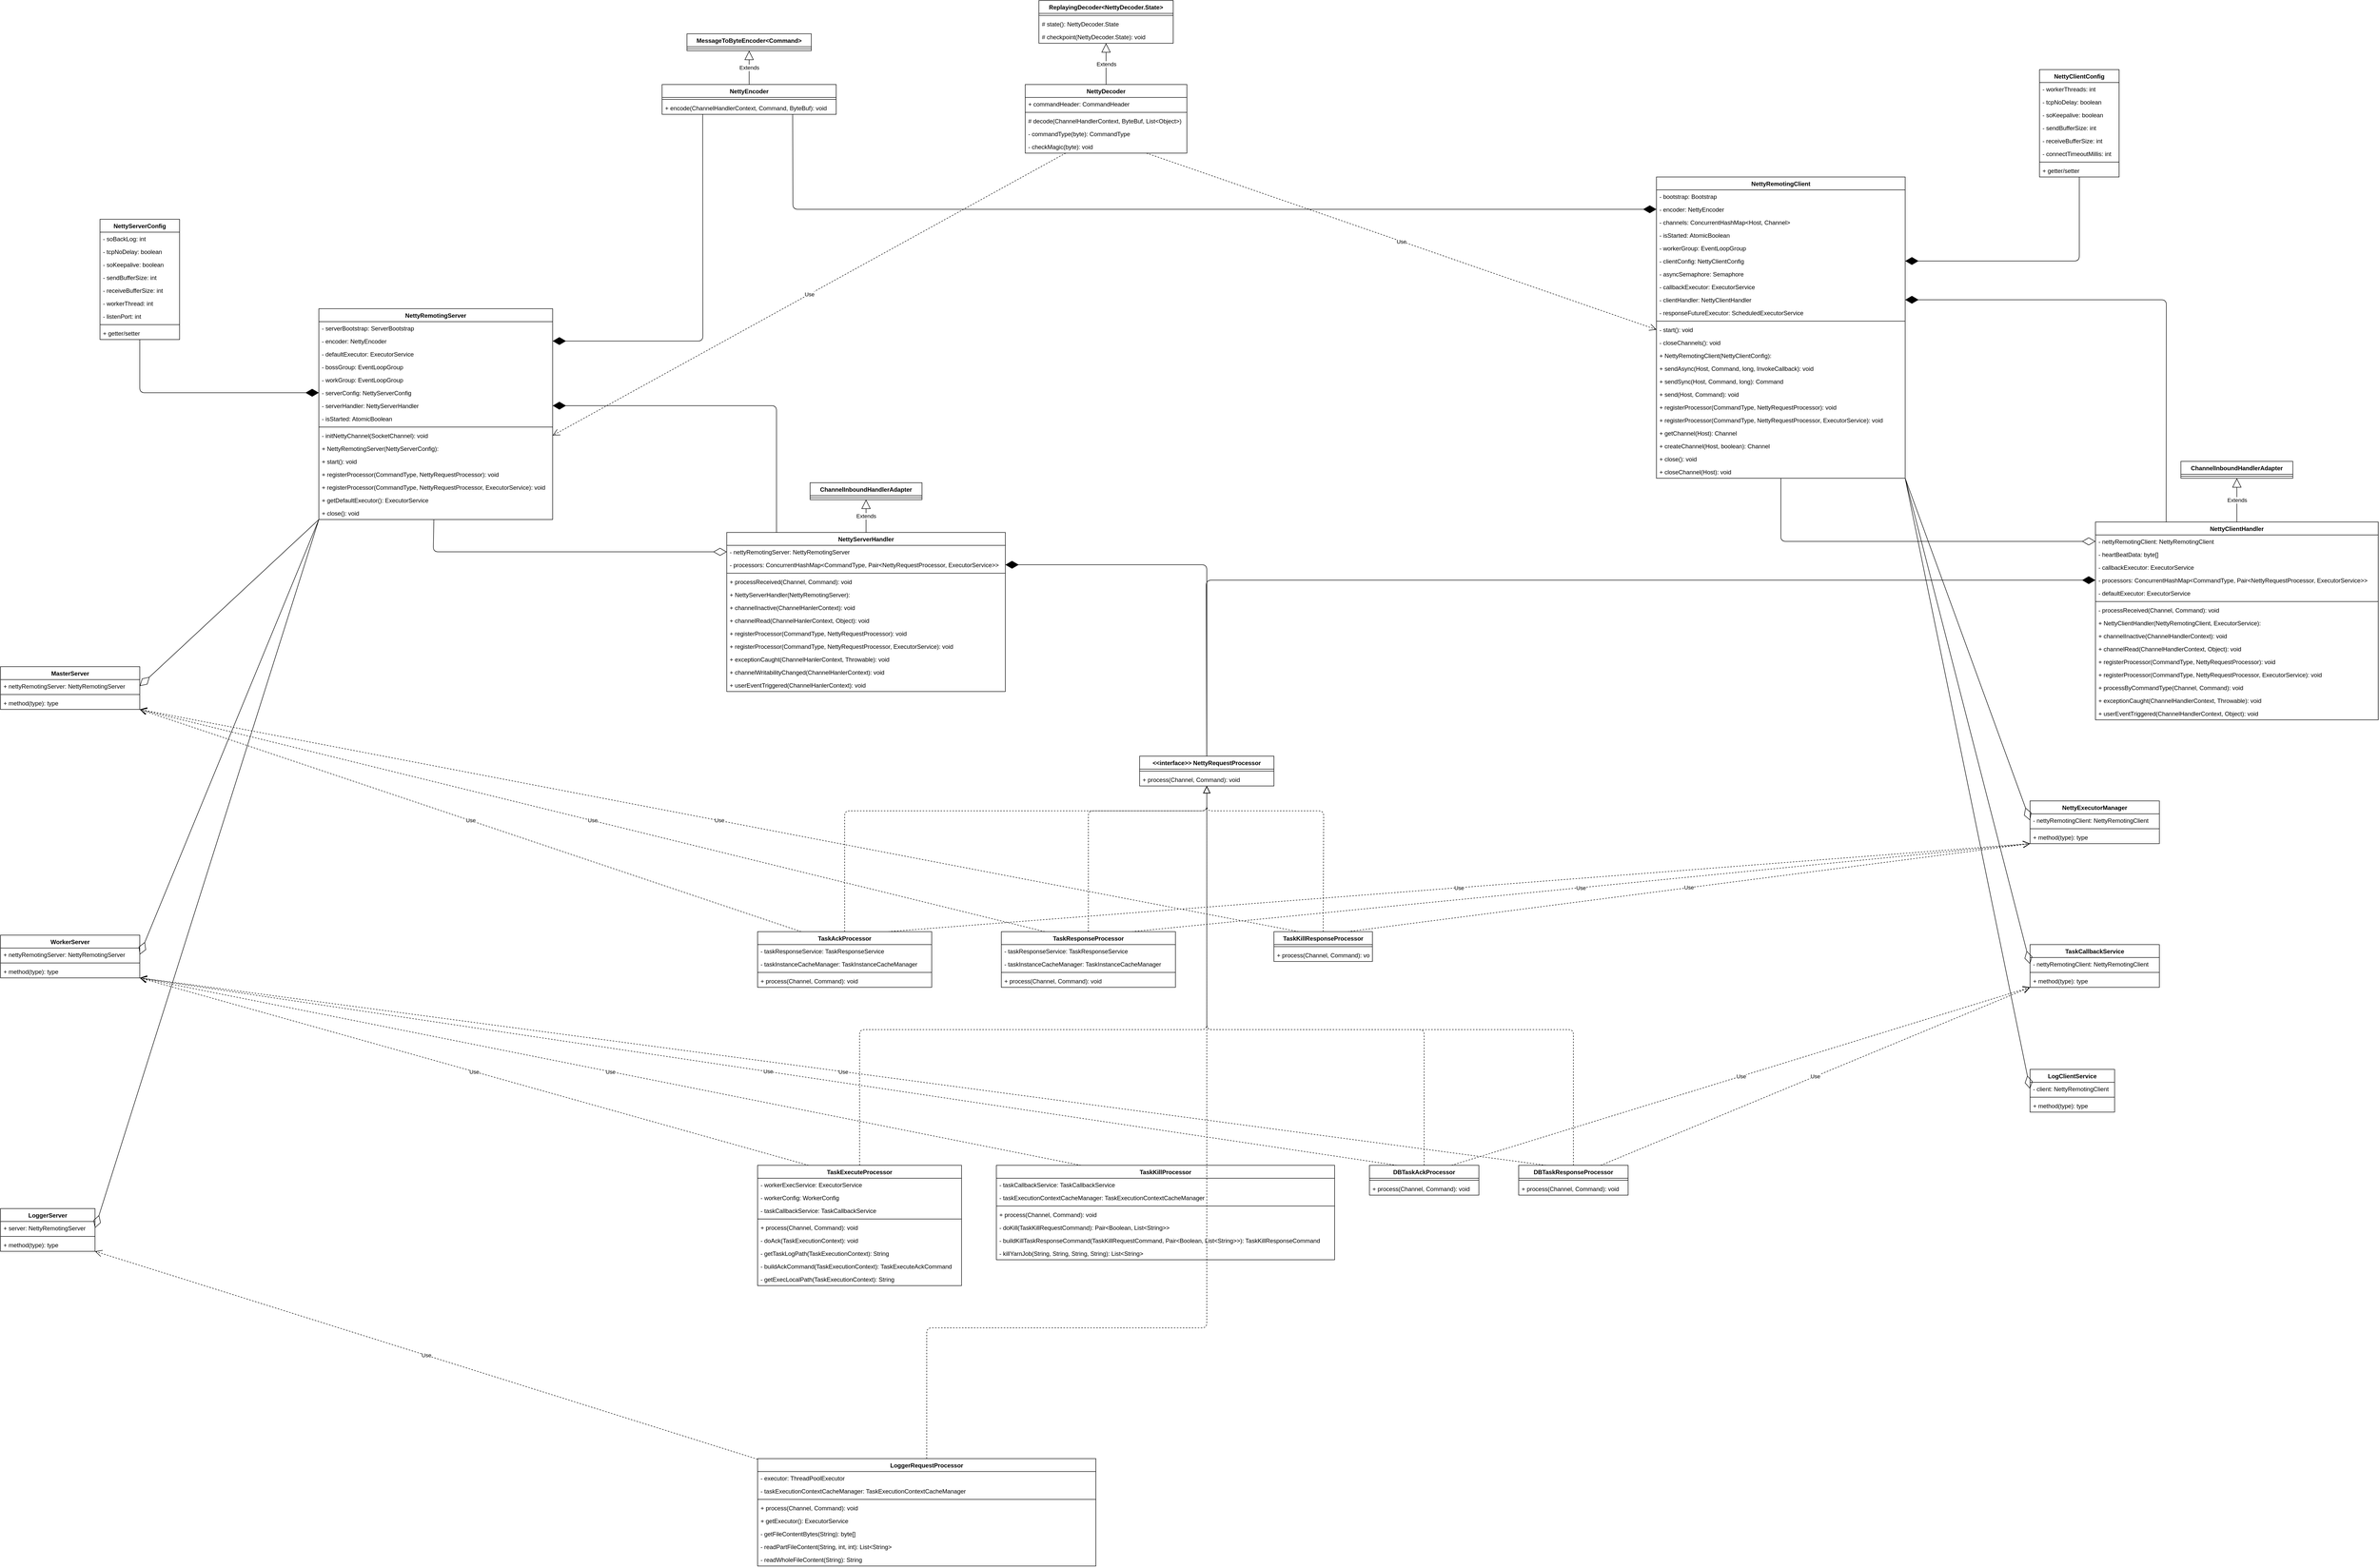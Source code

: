 <mxfile>
    <diagram id="889jAT4jSwRZQoId-HvX" name="Page-1">
        <mxGraphModel dx="2867" dy="2103" grid="1" gridSize="10" guides="1" tooltips="1" connect="1" arrows="1" fold="1" page="0" pageScale="1" pageWidth="827" pageHeight="1169" math="0" shadow="0">
            <root>
                <mxCell id="0"/>
                <mxCell id="1" parent="0"/>
                <mxCell id="2" value="NettyRemotingServer" style="swimlane;fontStyle=1;align=center;verticalAlign=top;childLayout=stackLayout;horizontal=1;startSize=26;horizontalStack=0;resizeParent=1;resizeParentMax=0;resizeLast=0;collapsible=1;marginBottom=0;" vertex="1" parent="1">
                    <mxGeometry x="-400" y="-250" width="470" height="424" as="geometry">
                        <mxRectangle x="-400" y="-250" width="150" height="26" as="alternateBounds"/>
                    </mxGeometry>
                </mxCell>
                <mxCell id="3" value="- serverBootstrap: ServerBootstrap" style="text;strokeColor=none;fillColor=none;align=left;verticalAlign=top;spacingLeft=4;spacingRight=4;overflow=hidden;rotatable=0;points=[[0,0.5],[1,0.5]];portConstraint=eastwest;" vertex="1" parent="2">
                    <mxGeometry y="26" width="470" height="26" as="geometry"/>
                </mxCell>
                <mxCell id="7" value="- encoder: NettyEncoder" style="text;strokeColor=none;fillColor=none;align=left;verticalAlign=top;spacingLeft=4;spacingRight=4;overflow=hidden;rotatable=0;points=[[0,0.5],[1,0.5]];portConstraint=eastwest;" vertex="1" parent="2">
                    <mxGeometry y="52" width="470" height="26" as="geometry"/>
                </mxCell>
                <mxCell id="8" value="- defaultExecutor: ExecutorService" style="text;strokeColor=none;fillColor=none;align=left;verticalAlign=top;spacingLeft=4;spacingRight=4;overflow=hidden;rotatable=0;points=[[0,0.5],[1,0.5]];portConstraint=eastwest;" vertex="1" parent="2">
                    <mxGeometry y="78" width="470" height="26" as="geometry"/>
                </mxCell>
                <mxCell id="9" value="- bossGroup: EventLoopGroup" style="text;strokeColor=none;fillColor=none;align=left;verticalAlign=top;spacingLeft=4;spacingRight=4;overflow=hidden;rotatable=0;points=[[0,0.5],[1,0.5]];portConstraint=eastwest;" vertex="1" parent="2">
                    <mxGeometry y="104" width="470" height="26" as="geometry"/>
                </mxCell>
                <mxCell id="10" value="- workGroup: EventLoopGroup" style="text;strokeColor=none;fillColor=none;align=left;verticalAlign=top;spacingLeft=4;spacingRight=4;overflow=hidden;rotatable=0;points=[[0,0.5],[1,0.5]];portConstraint=eastwest;" vertex="1" parent="2">
                    <mxGeometry y="130" width="470" height="26" as="geometry"/>
                </mxCell>
                <mxCell id="11" value="- serverConfig: NettyServerConfig" style="text;strokeColor=none;fillColor=none;align=left;verticalAlign=top;spacingLeft=4;spacingRight=4;overflow=hidden;rotatable=0;points=[[0,0.5],[1,0.5]];portConstraint=eastwest;" vertex="1" parent="2">
                    <mxGeometry y="156" width="470" height="26" as="geometry"/>
                </mxCell>
                <mxCell id="12" value="- serverHandler: NettyServerHandler" style="text;strokeColor=none;fillColor=none;align=left;verticalAlign=top;spacingLeft=4;spacingRight=4;overflow=hidden;rotatable=0;points=[[0,0.5],[1,0.5]];portConstraint=eastwest;" vertex="1" parent="2">
                    <mxGeometry y="182" width="470" height="26" as="geometry"/>
                </mxCell>
                <mxCell id="13" value="- isStarted: AtomicBoolean" style="text;strokeColor=none;fillColor=none;align=left;verticalAlign=top;spacingLeft=4;spacingRight=4;overflow=hidden;rotatable=0;points=[[0,0.5],[1,0.5]];portConstraint=eastwest;" vertex="1" parent="2">
                    <mxGeometry y="208" width="470" height="26" as="geometry"/>
                </mxCell>
                <mxCell id="4" value="" style="line;strokeWidth=1;fillColor=none;align=left;verticalAlign=middle;spacingTop=-1;spacingLeft=3;spacingRight=3;rotatable=0;labelPosition=right;points=[];portConstraint=eastwest;" vertex="1" parent="2">
                    <mxGeometry y="234" width="470" height="8" as="geometry"/>
                </mxCell>
                <mxCell id="5" value="- initNettyChannel(SocketChannel): void" style="text;strokeColor=none;fillColor=none;align=left;verticalAlign=top;spacingLeft=4;spacingRight=4;overflow=hidden;rotatable=0;points=[[0,0.5],[1,0.5]];portConstraint=eastwest;" vertex="1" parent="2">
                    <mxGeometry y="242" width="470" height="26" as="geometry"/>
                </mxCell>
                <mxCell id="15" value="+ NettyRemotingServer(NettyServerConfig):" style="text;strokeColor=none;fillColor=none;align=left;verticalAlign=top;spacingLeft=4;spacingRight=4;overflow=hidden;rotatable=0;points=[[0,0.5],[1,0.5]];portConstraint=eastwest;" vertex="1" parent="2">
                    <mxGeometry y="268" width="470" height="26" as="geometry"/>
                </mxCell>
                <mxCell id="14" value="+ start(): void" style="text;strokeColor=none;fillColor=none;align=left;verticalAlign=top;spacingLeft=4;spacingRight=4;overflow=hidden;rotatable=0;points=[[0,0.5],[1,0.5]];portConstraint=eastwest;" vertex="1" parent="2">
                    <mxGeometry y="294" width="470" height="26" as="geometry"/>
                </mxCell>
                <mxCell id="16" value="+ registerProcessor(CommandType, NettyRequestProcessor): void" style="text;strokeColor=none;fillColor=none;align=left;verticalAlign=top;spacingLeft=4;spacingRight=4;overflow=hidden;rotatable=0;points=[[0,0.5],[1,0.5]];portConstraint=eastwest;" vertex="1" parent="2">
                    <mxGeometry y="320" width="470" height="26" as="geometry"/>
                </mxCell>
                <mxCell id="17" value="+ registerProcessor(CommandType, NettyRequestProcessor, ExecutorService): void" style="text;strokeColor=none;fillColor=none;align=left;verticalAlign=top;spacingLeft=4;spacingRight=4;overflow=hidden;rotatable=0;points=[[0,0.5],[1,0.5]];portConstraint=eastwest;" vertex="1" parent="2">
                    <mxGeometry y="346" width="470" height="26" as="geometry"/>
                </mxCell>
                <mxCell id="18" value="+ getDefaultExecutor(): ExecutorService" style="text;strokeColor=none;fillColor=none;align=left;verticalAlign=top;spacingLeft=4;spacingRight=4;overflow=hidden;rotatable=0;points=[[0,0.5],[1,0.5]];portConstraint=eastwest;" vertex="1" parent="2">
                    <mxGeometry y="372" width="470" height="26" as="geometry"/>
                </mxCell>
                <mxCell id="19" value="+ close(): void" style="text;strokeColor=none;fillColor=none;align=left;verticalAlign=top;spacingLeft=4;spacingRight=4;overflow=hidden;rotatable=0;points=[[0,0.5],[1,0.5]];portConstraint=eastwest;" vertex="1" parent="2">
                    <mxGeometry y="398" width="470" height="26" as="geometry"/>
                </mxCell>
                <mxCell id="20" value="NettyEncoder" style="swimlane;fontStyle=1;align=center;verticalAlign=top;childLayout=stackLayout;horizontal=1;startSize=26;horizontalStack=0;resizeParent=1;resizeParentMax=0;resizeLast=0;collapsible=1;marginBottom=0;" vertex="1" parent="1">
                    <mxGeometry x="290" y="-701" width="350" height="60" as="geometry">
                        <mxRectangle x="290" y="-701" width="110" height="26" as="alternateBounds"/>
                    </mxGeometry>
                </mxCell>
                <mxCell id="22" value="" style="line;strokeWidth=1;fillColor=none;align=left;verticalAlign=middle;spacingTop=-1;spacingLeft=3;spacingRight=3;rotatable=0;labelPosition=right;points=[];portConstraint=eastwest;" vertex="1" parent="20">
                    <mxGeometry y="26" width="350" height="8" as="geometry"/>
                </mxCell>
                <mxCell id="23" value="+ encode(ChannelHandlerContext, Command, ByteBuf): void" style="text;strokeColor=none;fillColor=none;align=left;verticalAlign=top;spacingLeft=4;spacingRight=4;overflow=hidden;rotatable=0;points=[[0,0.5],[1,0.5]];portConstraint=eastwest;" vertex="1" parent="20">
                    <mxGeometry y="34" width="350" height="26" as="geometry"/>
                </mxCell>
                <mxCell id="25" value="MessageToByteEncoder&lt;Command&gt;" style="swimlane;fontStyle=1;align=center;verticalAlign=top;childLayout=stackLayout;horizontal=1;startSize=26;horizontalStack=0;resizeParent=1;resizeParentMax=0;resizeLast=0;collapsible=1;marginBottom=0;" vertex="1" parent="1">
                    <mxGeometry x="340" y="-803" width="250" height="34" as="geometry"/>
                </mxCell>
                <mxCell id="27" value="" style="line;strokeWidth=1;fillColor=none;align=left;verticalAlign=middle;spacingTop=-1;spacingLeft=3;spacingRight=3;rotatable=0;labelPosition=right;points=[];portConstraint=eastwest;" vertex="1" parent="25">
                    <mxGeometry y="26" width="250" height="8" as="geometry"/>
                </mxCell>
                <mxCell id="29" value="Extends" style="endArrow=block;endSize=16;endFill=0;html=1;exitX=0.5;exitY=0;exitDx=0;exitDy=0;entryX=0.5;entryY=1;entryDx=0;entryDy=0;" edge="1" parent="1" source="20" target="25">
                    <mxGeometry width="160" relative="1" as="geometry">
                        <mxPoint x="300" y="-743" as="sourcePoint"/>
                        <mxPoint x="460" y="-743" as="targetPoint"/>
                    </mxGeometry>
                </mxCell>
                <mxCell id="32" value="" style="endArrow=diamondThin;endFill=1;endSize=24;html=1;entryX=1;entryY=0.5;entryDx=0;entryDy=0;exitX=0.233;exitY=0.977;exitDx=0;exitDy=0;exitPerimeter=0;" edge="1" parent="1" source="23" target="7">
                    <mxGeometry width="160" relative="1" as="geometry">
                        <mxPoint x="418" y="-68" as="sourcePoint"/>
                        <mxPoint x="340" y="-150" as="targetPoint"/>
                        <Array as="points">
                            <mxPoint x="372" y="-185"/>
                        </Array>
                    </mxGeometry>
                </mxCell>
                <mxCell id="33" value="NettyServerConfig" style="swimlane;fontStyle=1;align=center;verticalAlign=top;childLayout=stackLayout;horizontal=1;startSize=26;horizontalStack=0;resizeParent=1;resizeParentMax=0;resizeLast=0;collapsible=1;marginBottom=0;" vertex="1" parent="1">
                    <mxGeometry x="-840" y="-430" width="160" height="242" as="geometry"/>
                </mxCell>
                <mxCell id="34" value="- soBackLog: int" style="text;strokeColor=none;fillColor=none;align=left;verticalAlign=top;spacingLeft=4;spacingRight=4;overflow=hidden;rotatable=0;points=[[0,0.5],[1,0.5]];portConstraint=eastwest;" vertex="1" parent="33">
                    <mxGeometry y="26" width="160" height="26" as="geometry"/>
                </mxCell>
                <mxCell id="37" value="- tcpNoDelay: boolean" style="text;strokeColor=none;fillColor=none;align=left;verticalAlign=top;spacingLeft=4;spacingRight=4;overflow=hidden;rotatable=0;points=[[0,0.5],[1,0.5]];portConstraint=eastwest;" vertex="1" parent="33">
                    <mxGeometry y="52" width="160" height="26" as="geometry"/>
                </mxCell>
                <mxCell id="38" value="- soKeepalive: boolean" style="text;strokeColor=none;fillColor=none;align=left;verticalAlign=top;spacingLeft=4;spacingRight=4;overflow=hidden;rotatable=0;points=[[0,0.5],[1,0.5]];portConstraint=eastwest;" vertex="1" parent="33">
                    <mxGeometry y="78" width="160" height="26" as="geometry"/>
                </mxCell>
                <mxCell id="39" value="- sendBufferSize: int" style="text;strokeColor=none;fillColor=none;align=left;verticalAlign=top;spacingLeft=4;spacingRight=4;overflow=hidden;rotatable=0;points=[[0,0.5],[1,0.5]];portConstraint=eastwest;" vertex="1" parent="33">
                    <mxGeometry y="104" width="160" height="26" as="geometry"/>
                </mxCell>
                <mxCell id="40" value="- receiveBufferSize: int" style="text;strokeColor=none;fillColor=none;align=left;verticalAlign=top;spacingLeft=4;spacingRight=4;overflow=hidden;rotatable=0;points=[[0,0.5],[1,0.5]];portConstraint=eastwest;" vertex="1" parent="33">
                    <mxGeometry y="130" width="160" height="26" as="geometry"/>
                </mxCell>
                <mxCell id="41" value="- workerThread: int" style="text;strokeColor=none;fillColor=none;align=left;verticalAlign=top;spacingLeft=4;spacingRight=4;overflow=hidden;rotatable=0;points=[[0,0.5],[1,0.5]];portConstraint=eastwest;" vertex="1" parent="33">
                    <mxGeometry y="156" width="160" height="26" as="geometry"/>
                </mxCell>
                <mxCell id="42" value="- listenPort: int" style="text;strokeColor=none;fillColor=none;align=left;verticalAlign=top;spacingLeft=4;spacingRight=4;overflow=hidden;rotatable=0;points=[[0,0.5],[1,0.5]];portConstraint=eastwest;" vertex="1" parent="33">
                    <mxGeometry y="182" width="160" height="26" as="geometry"/>
                </mxCell>
                <mxCell id="35" value="" style="line;strokeWidth=1;fillColor=none;align=left;verticalAlign=middle;spacingTop=-1;spacingLeft=3;spacingRight=3;rotatable=0;labelPosition=right;points=[];portConstraint=eastwest;" vertex="1" parent="33">
                    <mxGeometry y="208" width="160" height="8" as="geometry"/>
                </mxCell>
                <mxCell id="36" value="+ getter/setter" style="text;strokeColor=none;fillColor=none;align=left;verticalAlign=top;spacingLeft=4;spacingRight=4;overflow=hidden;rotatable=0;points=[[0,0.5],[1,0.5]];portConstraint=eastwest;" vertex="1" parent="33">
                    <mxGeometry y="216" width="160" height="26" as="geometry"/>
                </mxCell>
                <mxCell id="43" value="" style="endArrow=diamondThin;endFill=1;endSize=24;html=1;entryX=0;entryY=0.5;entryDx=0;entryDy=0;" edge="1" parent="1" source="33" target="11">
                    <mxGeometry width="160" relative="1" as="geometry">
                        <mxPoint x="793" y="-110" as="sourcePoint"/>
                        <mxPoint x="320" y="-50" as="targetPoint"/>
                        <Array as="points">
                            <mxPoint x="-760" y="-81"/>
                        </Array>
                    </mxGeometry>
                </mxCell>
                <mxCell id="44" value="NettyServerHandler" style="swimlane;fontStyle=1;align=center;verticalAlign=top;childLayout=stackLayout;horizontal=1;startSize=26;horizontalStack=0;resizeParent=1;resizeParentMax=0;resizeLast=0;collapsible=1;marginBottom=0;" vertex="1" parent="1">
                    <mxGeometry x="420" y="200" width="560" height="320" as="geometry"/>
                </mxCell>
                <mxCell id="45" value="- nettyRemotingServer: NettyRemotingServer" style="text;strokeColor=none;fillColor=none;align=left;verticalAlign=top;spacingLeft=4;spacingRight=4;overflow=hidden;rotatable=0;points=[[0,0.5],[1,0.5]];portConstraint=eastwest;" vertex="1" parent="44">
                    <mxGeometry y="26" width="560" height="26" as="geometry"/>
                </mxCell>
                <mxCell id="48" value="- processors: ConcurrentHashMap&lt;CommandType, Pair&lt;NettyRequestProcessor, ExecutorService&gt;&gt;" style="text;strokeColor=none;fillColor=none;align=left;verticalAlign=top;spacingLeft=4;spacingRight=4;overflow=hidden;rotatable=0;points=[[0,0.5],[1,0.5]];portConstraint=eastwest;" vertex="1" parent="44">
                    <mxGeometry y="52" width="560" height="26" as="geometry"/>
                </mxCell>
                <mxCell id="46" value="" style="line;strokeWidth=1;fillColor=none;align=left;verticalAlign=middle;spacingTop=-1;spacingLeft=3;spacingRight=3;rotatable=0;labelPosition=right;points=[];portConstraint=eastwest;" vertex="1" parent="44">
                    <mxGeometry y="78" width="560" height="8" as="geometry"/>
                </mxCell>
                <mxCell id="47" value="+ processReceived(Channel, Command): void" style="text;strokeColor=none;fillColor=none;align=left;verticalAlign=top;spacingLeft=4;spacingRight=4;overflow=hidden;rotatable=0;points=[[0,0.5],[1,0.5]];portConstraint=eastwest;" vertex="1" parent="44">
                    <mxGeometry y="86" width="560" height="26" as="geometry"/>
                </mxCell>
                <mxCell id="54" value="+ NettyServerHandler(NettyRemotingServer):" style="text;strokeColor=none;fillColor=none;align=left;verticalAlign=top;spacingLeft=4;spacingRight=4;overflow=hidden;rotatable=0;points=[[0,0.5],[1,0.5]];portConstraint=eastwest;" vertex="1" parent="44">
                    <mxGeometry y="112" width="560" height="26" as="geometry"/>
                </mxCell>
                <mxCell id="53" value="+ channelInactive(ChannelHanlerContext): void" style="text;strokeColor=none;fillColor=none;align=left;verticalAlign=top;spacingLeft=4;spacingRight=4;overflow=hidden;rotatable=0;points=[[0,0.5],[1,0.5]];portConstraint=eastwest;" vertex="1" parent="44">
                    <mxGeometry y="138" width="560" height="26" as="geometry"/>
                </mxCell>
                <mxCell id="55" value="+ channelRead(ChannelHanlerContext, Object): void" style="text;strokeColor=none;fillColor=none;align=left;verticalAlign=top;spacingLeft=4;spacingRight=4;overflow=hidden;rotatable=0;points=[[0,0.5],[1,0.5]];portConstraint=eastwest;" vertex="1" parent="44">
                    <mxGeometry y="164" width="560" height="26" as="geometry"/>
                </mxCell>
                <mxCell id="56" value="+ registerProcessor(CommandType, NettyRequestProcessor): void" style="text;strokeColor=none;fillColor=none;align=left;verticalAlign=top;spacingLeft=4;spacingRight=4;overflow=hidden;rotatable=0;points=[[0,0.5],[1,0.5]];portConstraint=eastwest;" vertex="1" parent="44">
                    <mxGeometry y="190" width="560" height="26" as="geometry"/>
                </mxCell>
                <mxCell id="57" value="+ registerProcessor(CommandType, NettyRequestProcessor, ExecutorService): void" style="text;strokeColor=none;fillColor=none;align=left;verticalAlign=top;spacingLeft=4;spacingRight=4;overflow=hidden;rotatable=0;points=[[0,0.5],[1,0.5]];portConstraint=eastwest;" vertex="1" parent="44">
                    <mxGeometry y="216" width="560" height="26" as="geometry"/>
                </mxCell>
                <mxCell id="60" value="+ exceptionCaught(ChannelHanlerContext, Throwable): void" style="text;strokeColor=none;fillColor=none;align=left;verticalAlign=top;spacingLeft=4;spacingRight=4;overflow=hidden;rotatable=0;points=[[0,0.5],[1,0.5]];portConstraint=eastwest;" vertex="1" parent="44">
                    <mxGeometry y="242" width="560" height="26" as="geometry"/>
                </mxCell>
                <mxCell id="61" value="+ channelWritabilityChanged(ChannelHanlerContext): void" style="text;strokeColor=none;fillColor=none;align=left;verticalAlign=top;spacingLeft=4;spacingRight=4;overflow=hidden;rotatable=0;points=[[0,0.5],[1,0.5]];portConstraint=eastwest;" vertex="1" parent="44">
                    <mxGeometry y="268" width="560" height="26" as="geometry"/>
                </mxCell>
                <mxCell id="62" value="+ userEventTriggered(ChannelHanlerContext): void" style="text;strokeColor=none;fillColor=none;align=left;verticalAlign=top;spacingLeft=4;spacingRight=4;overflow=hidden;rotatable=0;points=[[0,0.5],[1,0.5]];portConstraint=eastwest;" vertex="1" parent="44">
                    <mxGeometry y="294" width="560" height="26" as="geometry"/>
                </mxCell>
                <mxCell id="49" value="ChannelInboundHandlerAdapter" style="swimlane;fontStyle=1;align=center;verticalAlign=top;childLayout=stackLayout;horizontal=1;startSize=26;horizontalStack=0;resizeParent=1;resizeParentMax=0;resizeLast=0;collapsible=1;marginBottom=0;" vertex="1" parent="1">
                    <mxGeometry x="587.5" y="100" width="225" height="34" as="geometry"/>
                </mxCell>
                <mxCell id="50" value="" style="line;strokeWidth=1;fillColor=none;align=left;verticalAlign=middle;spacingTop=-1;spacingLeft=3;spacingRight=3;rotatable=0;labelPosition=right;points=[];portConstraint=eastwest;" vertex="1" parent="49">
                    <mxGeometry y="26" width="225" height="8" as="geometry"/>
                </mxCell>
                <mxCell id="51" value="Extends" style="endArrow=block;endSize=16;endFill=0;html=1;entryX=0.5;entryY=1;entryDx=0;entryDy=0;" edge="1" target="49" parent="1" source="44">
                    <mxGeometry width="160" relative="1" as="geometry">
                        <mxPoint x="765" y="192" as="sourcePoint"/>
                        <mxPoint x="760" y="150" as="targetPoint"/>
                    </mxGeometry>
                </mxCell>
                <mxCell id="52" value="" style="endArrow=diamondThin;endFill=0;endSize=24;html=1;entryX=0;entryY=0.5;entryDx=0;entryDy=0;" edge="1" parent="1" source="2" target="45">
                    <mxGeometry width="160" relative="1" as="geometry">
                        <mxPoint x="110" y="260" as="sourcePoint"/>
                        <mxPoint x="270" y="260" as="targetPoint"/>
                        <Array as="points">
                            <mxPoint x="-170" y="239"/>
                        </Array>
                    </mxGeometry>
                </mxCell>
                <mxCell id="63" value="" style="endArrow=diamondThin;endFill=1;endSize=24;html=1;entryX=1;entryY=0.5;entryDx=0;entryDy=0;" edge="1" parent="1" source="44" target="12">
                    <mxGeometry width="160" relative="1" as="geometry">
                        <mxPoint x="270" y="90" as="sourcePoint"/>
                        <mxPoint x="150" y="90" as="targetPoint"/>
                        <Array as="points">
                            <mxPoint x="520" y="200"/>
                            <mxPoint x="520" y="-55"/>
                        </Array>
                    </mxGeometry>
                </mxCell>
                <mxCell id="64" value="&lt;&lt;interface&gt;&gt; NettyRequestProcessor" style="swimlane;fontStyle=1;align=center;verticalAlign=top;childLayout=stackLayout;horizontal=1;startSize=26;horizontalStack=0;resizeParent=1;resizeParentMax=0;resizeLast=0;collapsible=1;marginBottom=0;" vertex="1" parent="1">
                    <mxGeometry x="1250" y="650" width="270" height="60" as="geometry"/>
                </mxCell>
                <mxCell id="66" value="" style="line;strokeWidth=1;fillColor=none;align=left;verticalAlign=middle;spacingTop=-1;spacingLeft=3;spacingRight=3;rotatable=0;labelPosition=right;points=[];portConstraint=eastwest;" vertex="1" parent="64">
                    <mxGeometry y="26" width="270" height="8" as="geometry"/>
                </mxCell>
                <mxCell id="67" value="+ process(Channel, Command): void" style="text;strokeColor=none;fillColor=none;align=left;verticalAlign=top;spacingLeft=4;spacingRight=4;overflow=hidden;rotatable=0;points=[[0,0.5],[1,0.5]];portConstraint=eastwest;" vertex="1" parent="64">
                    <mxGeometry y="34" width="270" height="26" as="geometry"/>
                </mxCell>
                <mxCell id="68" value="" style="endArrow=diamondThin;endFill=1;endSize=24;html=1;entryX=1;entryY=0.5;entryDx=0;entryDy=0;" edge="1" parent="1" source="64" target="48">
                    <mxGeometry width="160" relative="1" as="geometry">
                        <mxPoint x="1110" y="210" as="sourcePoint"/>
                        <mxPoint x="1270" y="210" as="targetPoint"/>
                        <Array as="points">
                            <mxPoint x="1385" y="265"/>
                        </Array>
                    </mxGeometry>
                </mxCell>
                <mxCell id="70" value="TaskResponseProcessor" style="swimlane;fontStyle=1;align=center;verticalAlign=top;childLayout=stackLayout;horizontal=1;startSize=26;horizontalStack=0;resizeParent=1;resizeParentMax=0;resizeLast=0;collapsible=1;marginBottom=0;" vertex="1" parent="1">
                    <mxGeometry x="972" y="1003" width="350" height="112" as="geometry"/>
                </mxCell>
                <mxCell id="71" value="- taskResponseService: TaskResponseService" style="text;strokeColor=none;fillColor=none;align=left;verticalAlign=top;spacingLeft=4;spacingRight=4;overflow=hidden;rotatable=0;points=[[0,0.5],[1,0.5]];portConstraint=eastwest;" vertex="1" parent="70">
                    <mxGeometry y="26" width="350" height="26" as="geometry"/>
                </mxCell>
                <mxCell id="74" value="- taskInstanceCacheManager: TaskInstanceCacheManager" style="text;strokeColor=none;fillColor=none;align=left;verticalAlign=top;spacingLeft=4;spacingRight=4;overflow=hidden;rotatable=0;points=[[0,0.5],[1,0.5]];portConstraint=eastwest;" vertex="1" parent="70">
                    <mxGeometry y="52" width="350" height="26" as="geometry"/>
                </mxCell>
                <mxCell id="72" value="" style="line;strokeWidth=1;fillColor=none;align=left;verticalAlign=middle;spacingTop=-1;spacingLeft=3;spacingRight=3;rotatable=0;labelPosition=right;points=[];portConstraint=eastwest;" vertex="1" parent="70">
                    <mxGeometry y="78" width="350" height="8" as="geometry"/>
                </mxCell>
                <mxCell id="73" value="+ process(Channel, Command): void" style="text;strokeColor=none;fillColor=none;align=left;verticalAlign=top;spacingLeft=4;spacingRight=4;overflow=hidden;rotatable=0;points=[[0,0.5],[1,0.5]];portConstraint=eastwest;" vertex="1" parent="70">
                    <mxGeometry y="86" width="350" height="26" as="geometry"/>
                </mxCell>
                <mxCell id="75" value="" style="endArrow=block;dashed=1;endFill=0;endSize=12;html=1;exitX=0.5;exitY=0;exitDx=0;exitDy=0;" edge="1" parent="1" source="70" target="64">
                    <mxGeometry width="160" relative="1" as="geometry">
                        <mxPoint x="910" y="560" as="sourcePoint"/>
                        <mxPoint x="1070" y="560" as="targetPoint"/>
                        <Array as="points">
                            <mxPoint x="1147" y="850"/>
                            <mxPoint x="1147" y="760"/>
                            <mxPoint x="1385" y="760"/>
                        </Array>
                    </mxGeometry>
                </mxCell>
                <mxCell id="76" value="TaskAckProcessor" style="swimlane;fontStyle=1;align=center;verticalAlign=top;childLayout=stackLayout;horizontal=1;startSize=26;horizontalStack=0;resizeParent=1;resizeParentMax=0;resizeLast=0;collapsible=1;marginBottom=0;" vertex="1" parent="1">
                    <mxGeometry x="482" y="1003" width="350" height="112" as="geometry"/>
                </mxCell>
                <mxCell id="77" value="- taskResponseService: TaskResponseService" style="text;strokeColor=none;fillColor=none;align=left;verticalAlign=top;spacingLeft=4;spacingRight=4;overflow=hidden;rotatable=0;points=[[0,0.5],[1,0.5]];portConstraint=eastwest;" vertex="1" parent="76">
                    <mxGeometry y="26" width="350" height="26" as="geometry"/>
                </mxCell>
                <mxCell id="78" value="- taskInstanceCacheManager: TaskInstanceCacheManager" style="text;strokeColor=none;fillColor=none;align=left;verticalAlign=top;spacingLeft=4;spacingRight=4;overflow=hidden;rotatable=0;points=[[0,0.5],[1,0.5]];portConstraint=eastwest;" vertex="1" parent="76">
                    <mxGeometry y="52" width="350" height="26" as="geometry"/>
                </mxCell>
                <mxCell id="79" value="" style="line;strokeWidth=1;fillColor=none;align=left;verticalAlign=middle;spacingTop=-1;spacingLeft=3;spacingRight=3;rotatable=0;labelPosition=right;points=[];portConstraint=eastwest;" vertex="1" parent="76">
                    <mxGeometry y="78" width="350" height="8" as="geometry"/>
                </mxCell>
                <mxCell id="80" value="+ process(Channel, Command): void" style="text;strokeColor=none;fillColor=none;align=left;verticalAlign=top;spacingLeft=4;spacingRight=4;overflow=hidden;rotatable=0;points=[[0,0.5],[1,0.5]];portConstraint=eastwest;" vertex="1" parent="76">
                    <mxGeometry y="86" width="350" height="26" as="geometry"/>
                </mxCell>
                <mxCell id="81" value="" style="endArrow=block;dashed=1;endFill=0;endSize=12;html=1;" edge="1" parent="1" source="76" target="64">
                    <mxGeometry width="160" relative="1" as="geometry">
                        <mxPoint x="290" y="710" as="sourcePoint"/>
                        <mxPoint x="450" y="710" as="targetPoint"/>
                        <Array as="points">
                            <mxPoint x="657" y="760"/>
                            <mxPoint x="1385" y="760"/>
                        </Array>
                    </mxGeometry>
                </mxCell>
                <mxCell id="82" value="TaskKillResponseProcessor" style="swimlane;fontStyle=1;align=center;verticalAlign=top;childLayout=stackLayout;horizontal=1;startSize=26;horizontalStack=0;resizeParent=1;resizeParentMax=0;resizeLast=0;collapsible=1;marginBottom=0;" vertex="1" parent="1">
                    <mxGeometry x="1520" y="1003" width="198" height="60" as="geometry"/>
                </mxCell>
                <mxCell id="85" value="" style="line;strokeWidth=1;fillColor=none;align=left;verticalAlign=middle;spacingTop=-1;spacingLeft=3;spacingRight=3;rotatable=0;labelPosition=right;points=[];portConstraint=eastwest;" vertex="1" parent="82">
                    <mxGeometry y="26" width="198" height="8" as="geometry"/>
                </mxCell>
                <mxCell id="86" value="+ process(Channel, Command): void" style="text;strokeColor=none;fillColor=none;align=left;verticalAlign=top;spacingLeft=4;spacingRight=4;overflow=hidden;rotatable=0;points=[[0,0.5],[1,0.5]];portConstraint=eastwest;" vertex="1" parent="82">
                    <mxGeometry y="34" width="198" height="26" as="geometry"/>
                </mxCell>
                <mxCell id="87" value="" style="endArrow=block;dashed=1;endFill=0;endSize=12;html=1;exitX=0.5;exitY=0;exitDx=0;exitDy=0;" edge="1" parent="1" source="82" target="64">
                    <mxGeometry width="160" relative="1" as="geometry">
                        <mxPoint x="1010" y="850" as="sourcePoint"/>
                        <mxPoint x="1170" y="850" as="targetPoint"/>
                        <Array as="points">
                            <mxPoint x="1620" y="760"/>
                            <mxPoint x="1385" y="760"/>
                        </Array>
                    </mxGeometry>
                </mxCell>
                <mxCell id="88" value="Use" style="endArrow=open;endSize=12;dashed=1;html=1;exitX=0.25;exitY=0;exitDx=0;exitDy=0;entryX=1;entryY=1;entryDx=0;entryDy=0;" edge="1" parent="1" source="76" target="95">
                    <mxGeometry width="160" relative="1" as="geometry">
                        <mxPoint x="-10" y="410" as="sourcePoint"/>
                        <mxPoint x="140" y="50" as="targetPoint"/>
                        <Array as="points"/>
                    </mxGeometry>
                </mxCell>
                <mxCell id="89" value="Use" style="endArrow=open;endSize=12;dashed=1;html=1;exitX=0.25;exitY=0;exitDx=0;exitDy=0;entryX=1;entryY=1;entryDx=0;entryDy=0;" edge="1" parent="1" source="70" target="95">
                    <mxGeometry width="160" relative="1" as="geometry">
                        <mxPoint x="-220" y="986" as="sourcePoint"/>
                        <mxPoint x="-720" y="430" as="targetPoint"/>
                        <Array as="points"/>
                    </mxGeometry>
                </mxCell>
                <mxCell id="90" value="Use" style="endArrow=open;endSize=12;dashed=1;html=1;exitX=0.25;exitY=0;exitDx=0;exitDy=0;entryX=1;entryY=1;entryDx=0;entryDy=0;" edge="1" parent="1" source="82" target="95">
                    <mxGeometry width="160" relative="1" as="geometry">
                        <mxPoint x="376.54" y="966" as="sourcePoint"/>
                        <mxPoint x="229.997" y="290" as="targetPoint"/>
                        <Array as="points"/>
                    </mxGeometry>
                </mxCell>
                <mxCell id="91" value="NettyRemotingClient" style="swimlane;fontStyle=1;align=center;verticalAlign=top;childLayout=stackLayout;horizontal=1;startSize=26;horizontalStack=0;resizeParent=1;resizeParentMax=0;resizeLast=0;collapsible=1;marginBottom=0;" vertex="1" parent="1">
                    <mxGeometry x="2289" y="-515" width="500" height="606" as="geometry">
                        <mxRectangle x="2289" y="-515" width="150" height="26" as="alternateBounds"/>
                    </mxGeometry>
                </mxCell>
                <mxCell id="92" value="- bootstrap: Bootstrap" style="text;strokeColor=none;fillColor=none;align=left;verticalAlign=top;spacingLeft=4;spacingRight=4;overflow=hidden;rotatable=0;points=[[0,0.5],[1,0.5]];portConstraint=eastwest;" vertex="1" parent="91">
                    <mxGeometry y="26" width="500" height="26" as="geometry"/>
                </mxCell>
                <mxCell id="143" value="- encoder: NettyEncoder" style="text;strokeColor=none;fillColor=none;align=left;verticalAlign=top;spacingLeft=4;spacingRight=4;overflow=hidden;rotatable=0;points=[[0,0.5],[1,0.5]];portConstraint=eastwest;" vertex="1" parent="91">
                    <mxGeometry y="52" width="500" height="26" as="geometry"/>
                </mxCell>
                <mxCell id="144" value="- channels: ConcurrentHashMap&lt;Host, Channel&gt;" style="text;strokeColor=none;fillColor=none;align=left;verticalAlign=top;spacingLeft=4;spacingRight=4;overflow=hidden;rotatable=0;points=[[0,0.5],[1,0.5]];portConstraint=eastwest;" vertex="1" parent="91">
                    <mxGeometry y="78" width="500" height="26" as="geometry"/>
                </mxCell>
                <mxCell id="145" value="- isStarted: AtomicBoolean" style="text;strokeColor=none;fillColor=none;align=left;verticalAlign=top;spacingLeft=4;spacingRight=4;overflow=hidden;rotatable=0;points=[[0,0.5],[1,0.5]];portConstraint=eastwest;" vertex="1" parent="91">
                    <mxGeometry y="104" width="500" height="26" as="geometry"/>
                </mxCell>
                <mxCell id="146" value="- workerGroup: EventLoopGroup" style="text;strokeColor=none;fillColor=none;align=left;verticalAlign=top;spacingLeft=4;spacingRight=4;overflow=hidden;rotatable=0;points=[[0,0.5],[1,0.5]];portConstraint=eastwest;" vertex="1" parent="91">
                    <mxGeometry y="130" width="500" height="26" as="geometry"/>
                </mxCell>
                <mxCell id="147" value="- clientConfig: NettyClientConfig" style="text;strokeColor=none;fillColor=none;align=left;verticalAlign=top;spacingLeft=4;spacingRight=4;overflow=hidden;rotatable=0;points=[[0,0.5],[1,0.5]];portConstraint=eastwest;" vertex="1" parent="91">
                    <mxGeometry y="156" width="500" height="26" as="geometry"/>
                </mxCell>
                <mxCell id="148" value="- asyncSemaphore: Semaphore" style="text;strokeColor=none;fillColor=none;align=left;verticalAlign=top;spacingLeft=4;spacingRight=4;overflow=hidden;rotatable=0;points=[[0,0.5],[1,0.5]];portConstraint=eastwest;" vertex="1" parent="91">
                    <mxGeometry y="182" width="500" height="26" as="geometry"/>
                </mxCell>
                <mxCell id="149" value="- callbackExecutor: ExecutorService" style="text;strokeColor=none;fillColor=none;align=left;verticalAlign=top;spacingLeft=4;spacingRight=4;overflow=hidden;rotatable=0;points=[[0,0.5],[1,0.5]];portConstraint=eastwest;" vertex="1" parent="91">
                    <mxGeometry y="208" width="500" height="26" as="geometry"/>
                </mxCell>
                <mxCell id="150" value="- clientHandler: NettyClientHandler" style="text;strokeColor=none;fillColor=none;align=left;verticalAlign=top;spacingLeft=4;spacingRight=4;overflow=hidden;rotatable=0;points=[[0,0.5],[1,0.5]];portConstraint=eastwest;" vertex="1" parent="91">
                    <mxGeometry y="234" width="500" height="26" as="geometry"/>
                </mxCell>
                <mxCell id="151" value="- responseFutureExecutor: ScheduledExecutorService" style="text;strokeColor=none;fillColor=none;align=left;verticalAlign=top;spacingLeft=4;spacingRight=4;overflow=hidden;rotatable=0;points=[[0,0.5],[1,0.5]];portConstraint=eastwest;" vertex="1" parent="91">
                    <mxGeometry y="260" width="500" height="26" as="geometry"/>
                </mxCell>
                <mxCell id="93" value="" style="line;strokeWidth=1;fillColor=none;align=left;verticalAlign=middle;spacingTop=-1;spacingLeft=3;spacingRight=3;rotatable=0;labelPosition=right;points=[];portConstraint=eastwest;" vertex="1" parent="91">
                    <mxGeometry y="286" width="500" height="8" as="geometry"/>
                </mxCell>
                <mxCell id="94" value="- start(): void" style="text;strokeColor=none;fillColor=none;align=left;verticalAlign=top;spacingLeft=4;spacingRight=4;overflow=hidden;rotatable=0;points=[[0,0.5],[1,0.5]];portConstraint=eastwest;" vertex="1" parent="91">
                    <mxGeometry y="294" width="500" height="26" as="geometry"/>
                </mxCell>
                <mxCell id="161" value="- closeChannels(): void" style="text;strokeColor=none;fillColor=none;align=left;verticalAlign=top;spacingLeft=4;spacingRight=4;overflow=hidden;rotatable=0;points=[[0,0.5],[1,0.5]];portConstraint=eastwest;" vertex="1" parent="91">
                    <mxGeometry y="320" width="500" height="26" as="geometry"/>
                </mxCell>
                <mxCell id="152" value="+ NettyRemotingClient(NettyClientConfig):" style="text;strokeColor=none;fillColor=none;align=left;verticalAlign=top;spacingLeft=4;spacingRight=4;overflow=hidden;rotatable=0;points=[[0,0.5],[1,0.5]];portConstraint=eastwest;" vertex="1" parent="91">
                    <mxGeometry y="346" width="500" height="26" as="geometry"/>
                </mxCell>
                <mxCell id="153" value="+ sendAsync(Host, Command, long, InvokeCallback): void" style="text;strokeColor=none;fillColor=none;align=left;verticalAlign=top;spacingLeft=4;spacingRight=4;overflow=hidden;rotatable=0;points=[[0,0.5],[1,0.5]];portConstraint=eastwest;" vertex="1" parent="91">
                    <mxGeometry y="372" width="500" height="26" as="geometry"/>
                </mxCell>
                <mxCell id="154" value="+ sendSync(Host, Command, long): Command" style="text;strokeColor=none;fillColor=none;align=left;verticalAlign=top;spacingLeft=4;spacingRight=4;overflow=hidden;rotatable=0;points=[[0,0.5],[1,0.5]];portConstraint=eastwest;" vertex="1" parent="91">
                    <mxGeometry y="398" width="500" height="26" as="geometry"/>
                </mxCell>
                <mxCell id="155" value="+ send(Host, Command): void" style="text;strokeColor=none;fillColor=none;align=left;verticalAlign=top;spacingLeft=4;spacingRight=4;overflow=hidden;rotatable=0;points=[[0,0.5],[1,0.5]];portConstraint=eastwest;" vertex="1" parent="91">
                    <mxGeometry y="424" width="500" height="26" as="geometry"/>
                </mxCell>
                <mxCell id="156" value="+ registerProcessor(CommandType, NettyRequestProcessor): void" style="text;strokeColor=none;fillColor=none;align=left;verticalAlign=top;spacingLeft=4;spacingRight=4;overflow=hidden;rotatable=0;points=[[0,0.5],[1,0.5]];portConstraint=eastwest;" vertex="1" parent="91">
                    <mxGeometry y="450" width="500" height="26" as="geometry"/>
                </mxCell>
                <mxCell id="157" value="+ registerProcessor(CommandType, NettyRequestProcessor, ExecutorService): void" style="text;strokeColor=none;fillColor=none;align=left;verticalAlign=top;spacingLeft=4;spacingRight=4;overflow=hidden;rotatable=0;points=[[0,0.5],[1,0.5]];portConstraint=eastwest;" vertex="1" parent="91">
                    <mxGeometry y="476" width="500" height="26" as="geometry"/>
                </mxCell>
                <mxCell id="158" value="+ getChannel(Host): Channel" style="text;strokeColor=none;fillColor=none;align=left;verticalAlign=top;spacingLeft=4;spacingRight=4;overflow=hidden;rotatable=0;points=[[0,0.5],[1,0.5]];portConstraint=eastwest;" vertex="1" parent="91">
                    <mxGeometry y="502" width="500" height="26" as="geometry"/>
                </mxCell>
                <mxCell id="159" value="+ createChannel(Host, boolean): Channel" style="text;strokeColor=none;fillColor=none;align=left;verticalAlign=top;spacingLeft=4;spacingRight=4;overflow=hidden;rotatable=0;points=[[0,0.5],[1,0.5]];portConstraint=eastwest;" vertex="1" parent="91">
                    <mxGeometry y="528" width="500" height="26" as="geometry"/>
                </mxCell>
                <mxCell id="160" value="+ close(): void" style="text;strokeColor=none;fillColor=none;align=left;verticalAlign=top;spacingLeft=4;spacingRight=4;overflow=hidden;rotatable=0;points=[[0,0.5],[1,0.5]];portConstraint=eastwest;" vertex="1" parent="91">
                    <mxGeometry y="554" width="500" height="26" as="geometry"/>
                </mxCell>
                <mxCell id="162" value="+ closeChannel(Host): void" style="text;strokeColor=none;fillColor=none;align=left;verticalAlign=top;spacingLeft=4;spacingRight=4;overflow=hidden;rotatable=0;points=[[0,0.5],[1,0.5]];portConstraint=eastwest;" vertex="1" parent="91">
                    <mxGeometry y="580" width="500" height="26" as="geometry"/>
                </mxCell>
                <mxCell id="95" value="MasterServer" style="swimlane;fontStyle=1;align=center;verticalAlign=top;childLayout=stackLayout;horizontal=1;startSize=26;horizontalStack=0;resizeParent=1;resizeParentMax=0;resizeLast=0;collapsible=1;marginBottom=0;" vertex="1" parent="1">
                    <mxGeometry x="-1040" y="470" width="280" height="86" as="geometry">
                        <mxRectangle x="-1040" y="470" width="110" height="26" as="alternateBounds"/>
                    </mxGeometry>
                </mxCell>
                <mxCell id="96" value="+ nettyRemotingServer: NettyRemotingServer" style="text;strokeColor=none;fillColor=none;align=left;verticalAlign=top;spacingLeft=4;spacingRight=4;overflow=hidden;rotatable=0;points=[[0,0.5],[1,0.5]];portConstraint=eastwest;" vertex="1" parent="95">
                    <mxGeometry y="26" width="280" height="26" as="geometry"/>
                </mxCell>
                <mxCell id="97" value="" style="line;strokeWidth=1;fillColor=none;align=left;verticalAlign=middle;spacingTop=-1;spacingLeft=3;spacingRight=3;rotatable=0;labelPosition=right;points=[];portConstraint=eastwest;" vertex="1" parent="95">
                    <mxGeometry y="52" width="280" height="8" as="geometry"/>
                </mxCell>
                <mxCell id="98" value="+ method(type): type" style="text;strokeColor=none;fillColor=none;align=left;verticalAlign=top;spacingLeft=4;spacingRight=4;overflow=hidden;rotatable=0;points=[[0,0.5],[1,0.5]];portConstraint=eastwest;" vertex="1" parent="95">
                    <mxGeometry y="60" width="280" height="26" as="geometry"/>
                </mxCell>
                <mxCell id="99" value="" style="endArrow=diamondThin;endFill=0;endSize=24;html=1;entryX=1;entryY=0.5;entryDx=0;entryDy=0;exitX=0;exitY=1;exitDx=0;exitDy=0;" edge="1" parent="1" source="2" target="96">
                    <mxGeometry width="160" relative="1" as="geometry">
                        <mxPoint x="-380" y="-140" as="sourcePoint"/>
                        <mxPoint x="-600" y="440" as="targetPoint"/>
                    </mxGeometry>
                </mxCell>
                <mxCell id="100" value="WorkerServer" style="swimlane;fontStyle=1;align=center;verticalAlign=top;childLayout=stackLayout;horizontal=1;startSize=26;horizontalStack=0;resizeParent=1;resizeParentMax=0;resizeLast=0;collapsible=1;marginBottom=0;" vertex="1" parent="1">
                    <mxGeometry x="-1040" y="1010" width="280" height="86" as="geometry">
                        <mxRectangle x="-1040" y="1010" width="110" height="26" as="alternateBounds"/>
                    </mxGeometry>
                </mxCell>
                <mxCell id="101" value="+ nettyRemotingServer: NettyRemotingServer" style="text;strokeColor=none;fillColor=none;align=left;verticalAlign=top;spacingLeft=4;spacingRight=4;overflow=hidden;rotatable=0;points=[[0,0.5],[1,0.5]];portConstraint=eastwest;" vertex="1" parent="100">
                    <mxGeometry y="26" width="280" height="26" as="geometry"/>
                </mxCell>
                <mxCell id="102" value="" style="line;strokeWidth=1;fillColor=none;align=left;verticalAlign=middle;spacingTop=-1;spacingLeft=3;spacingRight=3;rotatable=0;labelPosition=right;points=[];portConstraint=eastwest;" vertex="1" parent="100">
                    <mxGeometry y="52" width="280" height="8" as="geometry"/>
                </mxCell>
                <mxCell id="103" value="+ method(type): type" style="text;strokeColor=none;fillColor=none;align=left;verticalAlign=top;spacingLeft=4;spacingRight=4;overflow=hidden;rotatable=0;points=[[0,0.5],[1,0.5]];portConstraint=eastwest;" vertex="1" parent="100">
                    <mxGeometry y="60" width="280" height="26" as="geometry"/>
                </mxCell>
                <mxCell id="104" value="TaskExecuteProcessor" style="swimlane;fontStyle=1;align=center;verticalAlign=top;childLayout=stackLayout;horizontal=1;startSize=26;horizontalStack=0;resizeParent=1;resizeParentMax=0;resizeLast=0;collapsible=1;marginBottom=0;" vertex="1" parent="1">
                    <mxGeometry x="482" y="1473" width="410" height="242" as="geometry"/>
                </mxCell>
                <mxCell id="105" value="- workerExecService: ExecutorService" style="text;strokeColor=none;fillColor=none;align=left;verticalAlign=top;spacingLeft=4;spacingRight=4;overflow=hidden;rotatable=0;points=[[0,0.5],[1,0.5]];portConstraint=eastwest;" vertex="1" parent="104">
                    <mxGeometry y="26" width="410" height="26" as="geometry"/>
                </mxCell>
                <mxCell id="106" value="- workerConfig: WorkerConfig" style="text;strokeColor=none;fillColor=none;align=left;verticalAlign=top;spacingLeft=4;spacingRight=4;overflow=hidden;rotatable=0;points=[[0,0.5],[1,0.5]];portConstraint=eastwest;" vertex="1" parent="104">
                    <mxGeometry y="52" width="410" height="26" as="geometry"/>
                </mxCell>
                <mxCell id="110" value="- taskCallbackService: TaskCallbackService" style="text;strokeColor=none;fillColor=none;align=left;verticalAlign=top;spacingLeft=4;spacingRight=4;overflow=hidden;rotatable=0;points=[[0,0.5],[1,0.5]];portConstraint=eastwest;" vertex="1" parent="104">
                    <mxGeometry y="78" width="410" height="26" as="geometry"/>
                </mxCell>
                <mxCell id="107" value="" style="line;strokeWidth=1;fillColor=none;align=left;verticalAlign=middle;spacingTop=-1;spacingLeft=3;spacingRight=3;rotatable=0;labelPosition=right;points=[];portConstraint=eastwest;" vertex="1" parent="104">
                    <mxGeometry y="104" width="410" height="8" as="geometry"/>
                </mxCell>
                <mxCell id="108" value="+ process(Channel, Command): void" style="text;strokeColor=none;fillColor=none;align=left;verticalAlign=top;spacingLeft=4;spacingRight=4;overflow=hidden;rotatable=0;points=[[0,0.5],[1,0.5]];portConstraint=eastwest;" vertex="1" parent="104">
                    <mxGeometry y="112" width="410" height="26" as="geometry"/>
                </mxCell>
                <mxCell id="111" value="- doAck(TaskExecutionContext): void" style="text;strokeColor=none;fillColor=none;align=left;verticalAlign=top;spacingLeft=4;spacingRight=4;overflow=hidden;rotatable=0;points=[[0,0.5],[1,0.5]];portConstraint=eastwest;" vertex="1" parent="104">
                    <mxGeometry y="138" width="410" height="26" as="geometry"/>
                </mxCell>
                <mxCell id="112" value="- getTaskLogPath(TaskExecutionContext): String" style="text;strokeColor=none;fillColor=none;align=left;verticalAlign=top;spacingLeft=4;spacingRight=4;overflow=hidden;rotatable=0;points=[[0,0.5],[1,0.5]];portConstraint=eastwest;" vertex="1" parent="104">
                    <mxGeometry y="164" width="410" height="26" as="geometry"/>
                </mxCell>
                <mxCell id="113" value="- buildAckCommand(TaskExecutionContext): TaskExecuteAckCommand" style="text;strokeColor=none;fillColor=none;align=left;verticalAlign=top;spacingLeft=4;spacingRight=4;overflow=hidden;rotatable=0;points=[[0,0.5],[1,0.5]];portConstraint=eastwest;" vertex="1" parent="104">
                    <mxGeometry y="190" width="410" height="26" as="geometry"/>
                </mxCell>
                <mxCell id="114" value="- getExecLocalPath(TaskExecutionContext): String" style="text;strokeColor=none;fillColor=none;align=left;verticalAlign=top;spacingLeft=4;spacingRight=4;overflow=hidden;rotatable=0;points=[[0,0.5],[1,0.5]];portConstraint=eastwest;" vertex="1" parent="104">
                    <mxGeometry y="216" width="410" height="26" as="geometry"/>
                </mxCell>
                <mxCell id="109" value="" style="endArrow=diamondThin;endFill=0;endSize=24;html=1;entryX=1;entryY=0.5;entryDx=0;entryDy=0;exitX=0;exitY=1;exitDx=0;exitDy=0;" edge="1" parent="1" source="2" target="101">
                    <mxGeometry width="160" relative="1" as="geometry">
                        <mxPoint x="-385.603" y="184" as="sourcePoint"/>
                        <mxPoint x="-750" y="519" as="targetPoint"/>
                    </mxGeometry>
                </mxCell>
                <mxCell id="115" value="" style="endArrow=block;dashed=1;endFill=0;endSize=12;html=1;exitX=0.5;exitY=0;exitDx=0;exitDy=0;" edge="1" parent="1" source="104" target="64">
                    <mxGeometry width="160" relative="1" as="geometry">
                        <mxPoint x="-160" y="1220" as="sourcePoint"/>
                        <mxPoint x="960" y="1040" as="targetPoint"/>
                        <Array as="points">
                            <mxPoint x="687" y="1200"/>
                            <mxPoint x="1385" y="1200"/>
                        </Array>
                    </mxGeometry>
                </mxCell>
                <mxCell id="116" value="Use" style="endArrow=open;endSize=12;dashed=1;html=1;exitX=0.25;exitY=0;exitDx=0;exitDy=0;entryX=1;entryY=1;entryDx=0;entryDy=0;" edge="1" parent="1" source="104" target="100">
                    <mxGeometry width="160" relative="1" as="geometry">
                        <mxPoint x="-550" y="1160" as="sourcePoint"/>
                        <mxPoint x="-690" y="1240" as="targetPoint"/>
                        <Array as="points"/>
                    </mxGeometry>
                </mxCell>
                <mxCell id="117" value="TaskKillProcessor" style="swimlane;fontStyle=1;align=center;verticalAlign=top;childLayout=stackLayout;horizontal=1;startSize=26;horizontalStack=0;resizeParent=1;resizeParentMax=0;resizeLast=0;collapsible=1;marginBottom=0;" vertex="1" parent="1">
                    <mxGeometry x="962" y="1473" width="680" height="190" as="geometry"/>
                </mxCell>
                <mxCell id="120" value="- taskCallbackService: TaskCallbackService" style="text;strokeColor=none;fillColor=none;align=left;verticalAlign=top;spacingLeft=4;spacingRight=4;overflow=hidden;rotatable=0;points=[[0,0.5],[1,0.5]];portConstraint=eastwest;" vertex="1" parent="117">
                    <mxGeometry y="26" width="680" height="26" as="geometry"/>
                </mxCell>
                <mxCell id="127" value="- taskExecutionContextCacheManager: TaskExecutionContextCacheManager" style="text;strokeColor=none;fillColor=none;align=left;verticalAlign=top;spacingLeft=4;spacingRight=4;overflow=hidden;rotatable=0;points=[[0,0.5],[1,0.5]];portConstraint=eastwest;" vertex="1" parent="117">
                    <mxGeometry y="52" width="680" height="26" as="geometry"/>
                </mxCell>
                <mxCell id="121" value="" style="line;strokeWidth=1;fillColor=none;align=left;verticalAlign=middle;spacingTop=-1;spacingLeft=3;spacingRight=3;rotatable=0;labelPosition=right;points=[];portConstraint=eastwest;" vertex="1" parent="117">
                    <mxGeometry y="78" width="680" height="8" as="geometry"/>
                </mxCell>
                <mxCell id="122" value="+ process(Channel, Command): void" style="text;strokeColor=none;fillColor=none;align=left;verticalAlign=top;spacingLeft=4;spacingRight=4;overflow=hidden;rotatable=0;points=[[0,0.5],[1,0.5]];portConstraint=eastwest;" vertex="1" parent="117">
                    <mxGeometry y="86" width="680" height="26" as="geometry"/>
                </mxCell>
                <mxCell id="123" value="- doKill(TaskKillRequestCommand): Pair&lt;Boolean, List&lt;String&gt;&gt;" style="text;strokeColor=none;fillColor=none;align=left;verticalAlign=top;spacingLeft=4;spacingRight=4;overflow=hidden;rotatable=0;points=[[0,0.5],[1,0.5]];portConstraint=eastwest;" vertex="1" parent="117">
                    <mxGeometry y="112" width="680" height="26" as="geometry"/>
                </mxCell>
                <mxCell id="128" value="- buildKillTaskResponseCommand(TaskKillRequestCommand, Pair&lt;Boolean, List&lt;String&gt;&gt;): TaskKillResponseCommand" style="text;strokeColor=none;fillColor=none;align=left;verticalAlign=top;spacingLeft=4;spacingRight=4;overflow=hidden;rotatable=0;points=[[0,0.5],[1,0.5]];portConstraint=eastwest;" vertex="1" parent="117">
                    <mxGeometry y="138" width="680" height="26" as="geometry"/>
                </mxCell>
                <mxCell id="129" value="- killYarnJob(String, String, String, String): List&lt;String&gt;" style="text;strokeColor=none;fillColor=none;align=left;verticalAlign=top;spacingLeft=4;spacingRight=4;overflow=hidden;rotatable=0;points=[[0,0.5],[1,0.5]];portConstraint=eastwest;" vertex="1" parent="117">
                    <mxGeometry y="164" width="680" height="26" as="geometry"/>
                </mxCell>
                <mxCell id="130" value="Use" style="endArrow=open;endSize=12;dashed=1;html=1;exitX=0.25;exitY=0;exitDx=0;exitDy=0;entryX=1;entryY=1;entryDx=0;entryDy=0;" edge="1" parent="1" source="117" target="100">
                    <mxGeometry width="160" relative="1" as="geometry">
                        <mxPoint x="-437.5" y="1330" as="sourcePoint"/>
                        <mxPoint x="-600" y="1120" as="targetPoint"/>
                        <Array as="points"/>
                    </mxGeometry>
                </mxCell>
                <mxCell id="131" value="DBTaskAckProcessor" style="swimlane;fontStyle=1;align=center;verticalAlign=top;childLayout=stackLayout;horizontal=1;startSize=26;horizontalStack=0;resizeParent=1;resizeParentMax=0;resizeLast=0;collapsible=1;marginBottom=0;" vertex="1" parent="1">
                    <mxGeometry x="1712" y="1473" width="220" height="60" as="geometry"/>
                </mxCell>
                <mxCell id="134" value="" style="line;strokeWidth=1;fillColor=none;align=left;verticalAlign=middle;spacingTop=-1;spacingLeft=3;spacingRight=3;rotatable=0;labelPosition=right;points=[];portConstraint=eastwest;" vertex="1" parent="131">
                    <mxGeometry y="26" width="220" height="8" as="geometry"/>
                </mxCell>
                <mxCell id="135" value="+ process(Channel, Command): void" style="text;strokeColor=none;fillColor=none;align=left;verticalAlign=top;spacingLeft=4;spacingRight=4;overflow=hidden;rotatable=0;points=[[0,0.5],[1,0.5]];portConstraint=eastwest;" vertex="1" parent="131">
                    <mxGeometry y="34" width="220" height="26" as="geometry"/>
                </mxCell>
                <mxCell id="136" value="DBTaskResponseProcessor" style="swimlane;fontStyle=1;align=center;verticalAlign=top;childLayout=stackLayout;horizontal=1;startSize=26;horizontalStack=0;resizeParent=1;resizeParentMax=0;resizeLast=0;collapsible=1;marginBottom=0;" vertex="1" parent="1">
                    <mxGeometry x="2012" y="1473" width="220" height="60" as="geometry"/>
                </mxCell>
                <mxCell id="137" value="" style="line;strokeWidth=1;fillColor=none;align=left;verticalAlign=middle;spacingTop=-1;spacingLeft=3;spacingRight=3;rotatable=0;labelPosition=right;points=[];portConstraint=eastwest;" vertex="1" parent="136">
                    <mxGeometry y="26" width="220" height="8" as="geometry"/>
                </mxCell>
                <mxCell id="138" value="+ process(Channel, Command): void" style="text;strokeColor=none;fillColor=none;align=left;verticalAlign=top;spacingLeft=4;spacingRight=4;overflow=hidden;rotatable=0;points=[[0,0.5],[1,0.5]];portConstraint=eastwest;" vertex="1" parent="136">
                    <mxGeometry y="34" width="220" height="26" as="geometry"/>
                </mxCell>
                <mxCell id="139" value="Use" style="endArrow=open;endSize=12;dashed=1;html=1;exitX=0.25;exitY=0;exitDx=0;exitDy=0;entryX=1;entryY=1;entryDx=0;entryDy=0;" edge="1" parent="1" source="131" target="100">
                    <mxGeometry width="160" relative="1" as="geometry">
                        <mxPoint x="247.5" y="1294" as="sourcePoint"/>
                        <mxPoint x="-810" y="1010" as="targetPoint"/>
                        <Array as="points"/>
                    </mxGeometry>
                </mxCell>
                <mxCell id="140" value="Use" style="endArrow=open;endSize=12;dashed=1;html=1;exitX=0.25;exitY=0;exitDx=0;exitDy=0;entryX=1;entryY=1;entryDx=0;entryDy=0;" edge="1" parent="1" source="136" target="100">
                    <mxGeometry width="160" relative="1" as="geometry">
                        <mxPoint x="297.5" y="1274" as="sourcePoint"/>
                        <mxPoint x="-760" y="990" as="targetPoint"/>
                        <Array as="points"/>
                    </mxGeometry>
                </mxCell>
                <mxCell id="141" value="" style="endArrow=block;dashed=1;endFill=0;endSize=12;html=1;exitX=0.5;exitY=0;exitDx=0;exitDy=0;" edge="1" parent="1" source="136" target="64">
                    <mxGeometry width="160" relative="1" as="geometry">
                        <mxPoint x="1010" y="1040" as="sourcePoint"/>
                        <mxPoint x="1170" y="1040" as="targetPoint"/>
                        <Array as="points">
                            <mxPoint x="2122" y="1200"/>
                            <mxPoint x="1385" y="1200"/>
                        </Array>
                    </mxGeometry>
                </mxCell>
                <mxCell id="142" value="" style="endArrow=block;dashed=1;endFill=0;endSize=12;html=1;exitX=0.5;exitY=0;exitDx=0;exitDy=0;" edge="1" parent="1" source="131" target="64">
                    <mxGeometry width="160" relative="1" as="geometry">
                        <mxPoint x="1020" y="1050" as="sourcePoint"/>
                        <mxPoint x="1180" y="1050" as="targetPoint"/>
                        <Array as="points">
                            <mxPoint x="1822" y="1200"/>
                            <mxPoint x="1385" y="1200"/>
                        </Array>
                    </mxGeometry>
                </mxCell>
                <mxCell id="163" value="" style="endArrow=diamondThin;endFill=1;endSize=24;html=1;entryX=0;entryY=0.5;entryDx=0;entryDy=0;exitX=0.75;exitY=1;exitDx=0;exitDy=0;" edge="1" parent="1" source="20" target="143">
                    <mxGeometry width="160" relative="1" as="geometry">
                        <mxPoint x="760" y="-720" as="sourcePoint"/>
                        <mxPoint x="1920" y="-390" as="targetPoint"/>
                        <Array as="points">
                            <mxPoint x="553" y="-450"/>
                        </Array>
                    </mxGeometry>
                </mxCell>
                <mxCell id="164" value="NettyDecoder" style="swimlane;fontStyle=1;align=center;verticalAlign=top;childLayout=stackLayout;horizontal=1;startSize=26;horizontalStack=0;resizeParent=1;resizeParentMax=0;resizeLast=0;collapsible=1;marginBottom=0;" vertex="1" parent="1">
                    <mxGeometry x="1020" y="-701" width="325" height="138" as="geometry">
                        <mxRectangle x="1020" y="-701" width="110" height="26" as="alternateBounds"/>
                    </mxGeometry>
                </mxCell>
                <mxCell id="165" value="+ commandHeader: CommandHeader" style="text;strokeColor=none;fillColor=none;align=left;verticalAlign=top;spacingLeft=4;spacingRight=4;overflow=hidden;rotatable=0;points=[[0,0.5],[1,0.5]];portConstraint=eastwest;" vertex="1" parent="164">
                    <mxGeometry y="26" width="325" height="26" as="geometry"/>
                </mxCell>
                <mxCell id="166" value="" style="line;strokeWidth=1;fillColor=none;align=left;verticalAlign=middle;spacingTop=-1;spacingLeft=3;spacingRight=3;rotatable=0;labelPosition=right;points=[];portConstraint=eastwest;" vertex="1" parent="164">
                    <mxGeometry y="52" width="325" height="8" as="geometry"/>
                </mxCell>
                <mxCell id="167" value="# decode(ChannelHandlerContext, ByteBuf, List&lt;Object&gt;)" style="text;strokeColor=none;fillColor=none;align=left;verticalAlign=top;spacingLeft=4;spacingRight=4;overflow=hidden;rotatable=0;points=[[0,0.5],[1,0.5]];portConstraint=eastwest;" vertex="1" parent="164">
                    <mxGeometry y="60" width="325" height="26" as="geometry"/>
                </mxCell>
                <mxCell id="176" value="- commandType(byte): CommandType" style="text;strokeColor=none;fillColor=none;align=left;verticalAlign=top;spacingLeft=4;spacingRight=4;overflow=hidden;rotatable=0;points=[[0,0.5],[1,0.5]];portConstraint=eastwest;" vertex="1" parent="164">
                    <mxGeometry y="86" width="325" height="26" as="geometry"/>
                </mxCell>
                <mxCell id="177" value="- checkMagic(byte): void" style="text;strokeColor=none;fillColor=none;align=left;verticalAlign=top;spacingLeft=4;spacingRight=4;overflow=hidden;rotatable=0;points=[[0,0.5],[1,0.5]];portConstraint=eastwest;" vertex="1" parent="164">
                    <mxGeometry y="112" width="325" height="26" as="geometry"/>
                </mxCell>
                <mxCell id="170" value="Extends" style="endArrow=block;endSize=16;endFill=0;html=1;exitX=0.5;exitY=0;exitDx=0;exitDy=0;" edge="1" parent="1" source="164" target="171">
                    <mxGeometry width="160" relative="1" as="geometry">
                        <mxPoint x="960" y="-720" as="sourcePoint"/>
                        <mxPoint x="1128.5" y="-769" as="targetPoint"/>
                    </mxGeometry>
                </mxCell>
                <mxCell id="171" value="ReplayingDecoder&lt;NettyDecoder.State&gt;" style="swimlane;fontStyle=1;align=center;verticalAlign=top;childLayout=stackLayout;horizontal=1;startSize=26;horizontalStack=0;resizeParent=1;resizeParentMax=0;resizeLast=0;collapsible=1;marginBottom=0;" vertex="1" parent="1">
                    <mxGeometry x="1047.5" y="-870" width="270" height="86" as="geometry"/>
                </mxCell>
                <mxCell id="173" value="" style="line;strokeWidth=1;fillColor=none;align=left;verticalAlign=middle;spacingTop=-1;spacingLeft=3;spacingRight=3;rotatable=0;labelPosition=right;points=[];portConstraint=eastwest;" vertex="1" parent="171">
                    <mxGeometry y="26" width="270" height="8" as="geometry"/>
                </mxCell>
                <mxCell id="174" value="# state(): NettyDecoder.State" style="text;strokeColor=none;fillColor=none;align=left;verticalAlign=top;spacingLeft=4;spacingRight=4;overflow=hidden;rotatable=0;points=[[0,0.5],[1,0.5]];portConstraint=eastwest;" vertex="1" parent="171">
                    <mxGeometry y="34" width="270" height="26" as="geometry"/>
                </mxCell>
                <mxCell id="175" value="# checkpoint(NettyDecoder.State): void" style="text;strokeColor=none;fillColor=none;align=left;verticalAlign=top;spacingLeft=4;spacingRight=4;overflow=hidden;rotatable=0;points=[[0,0.5],[1,0.5]];portConstraint=eastwest;" vertex="1" parent="171">
                    <mxGeometry y="60" width="270" height="26" as="geometry"/>
                </mxCell>
                <mxCell id="178" value="Use" style="endArrow=open;endSize=12;dashed=1;html=1;entryX=1;entryY=0.5;entryDx=0;entryDy=0;exitX=0.25;exitY=1;exitDx=0;exitDy=0;" edge="1" parent="1" source="164" target="5">
                    <mxGeometry width="160" relative="1" as="geometry">
                        <mxPoint x="1100" y="-400" as="sourcePoint"/>
                        <mxPoint x="380" y="10" as="targetPoint"/>
                    </mxGeometry>
                </mxCell>
                <mxCell id="179" value="Use" style="endArrow=open;endSize=12;dashed=1;html=1;exitX=0.75;exitY=1;exitDx=0;exitDy=0;entryX=0;entryY=0.5;entryDx=0;entryDy=0;" edge="1" parent="1" source="164" target="94">
                    <mxGeometry width="160" relative="1" as="geometry">
                        <mxPoint x="1190" y="-580" as="sourcePoint"/>
                        <mxPoint x="2120" y="-120" as="targetPoint"/>
                    </mxGeometry>
                </mxCell>
                <mxCell id="180" value="NettyClientConfig" style="swimlane;fontStyle=1;align=center;verticalAlign=top;childLayout=stackLayout;horizontal=1;startSize=26;horizontalStack=0;resizeParent=1;resizeParentMax=0;resizeLast=0;collapsible=1;marginBottom=0;" vertex="1" parent="1">
                    <mxGeometry x="3059" y="-731" width="160" height="216" as="geometry"/>
                </mxCell>
                <mxCell id="181" value="- workerThreads: int" style="text;strokeColor=none;fillColor=none;align=left;verticalAlign=top;spacingLeft=4;spacingRight=4;overflow=hidden;rotatable=0;points=[[0,0.5],[1,0.5]];portConstraint=eastwest;" vertex="1" parent="180">
                    <mxGeometry y="26" width="160" height="26" as="geometry"/>
                </mxCell>
                <mxCell id="184" value="- tcpNoDelay: boolean" style="text;strokeColor=none;fillColor=none;align=left;verticalAlign=top;spacingLeft=4;spacingRight=4;overflow=hidden;rotatable=0;points=[[0,0.5],[1,0.5]];portConstraint=eastwest;" vertex="1" parent="180">
                    <mxGeometry y="52" width="160" height="26" as="geometry"/>
                </mxCell>
                <mxCell id="185" value="- soKeepalive: boolean" style="text;strokeColor=none;fillColor=none;align=left;verticalAlign=top;spacingLeft=4;spacingRight=4;overflow=hidden;rotatable=0;points=[[0,0.5],[1,0.5]];portConstraint=eastwest;" vertex="1" parent="180">
                    <mxGeometry y="78" width="160" height="26" as="geometry"/>
                </mxCell>
                <mxCell id="186" value="- sendBufferSize: int" style="text;strokeColor=none;fillColor=none;align=left;verticalAlign=top;spacingLeft=4;spacingRight=4;overflow=hidden;rotatable=0;points=[[0,0.5],[1,0.5]];portConstraint=eastwest;" vertex="1" parent="180">
                    <mxGeometry y="104" width="160" height="26" as="geometry"/>
                </mxCell>
                <mxCell id="187" value="- receiveBufferSize: int" style="text;strokeColor=none;fillColor=none;align=left;verticalAlign=top;spacingLeft=4;spacingRight=4;overflow=hidden;rotatable=0;points=[[0,0.5],[1,0.5]];portConstraint=eastwest;" vertex="1" parent="180">
                    <mxGeometry y="130" width="160" height="26" as="geometry"/>
                </mxCell>
                <mxCell id="188" value="- connectTimeoutMillis: int" style="text;strokeColor=none;fillColor=none;align=left;verticalAlign=top;spacingLeft=4;spacingRight=4;overflow=hidden;rotatable=0;points=[[0,0.5],[1,0.5]];portConstraint=eastwest;" vertex="1" parent="180">
                    <mxGeometry y="156" width="160" height="26" as="geometry"/>
                </mxCell>
                <mxCell id="182" value="" style="line;strokeWidth=1;fillColor=none;align=left;verticalAlign=middle;spacingTop=-1;spacingLeft=3;spacingRight=3;rotatable=0;labelPosition=right;points=[];portConstraint=eastwest;" vertex="1" parent="180">
                    <mxGeometry y="182" width="160" height="8" as="geometry"/>
                </mxCell>
                <mxCell id="183" value="+ getter/setter" style="text;strokeColor=none;fillColor=none;align=left;verticalAlign=top;spacingLeft=4;spacingRight=4;overflow=hidden;rotatable=0;points=[[0,0.5],[1,0.5]];portConstraint=eastwest;" vertex="1" parent="180">
                    <mxGeometry y="190" width="160" height="26" as="geometry"/>
                </mxCell>
                <mxCell id="189" value="" style="endArrow=diamondThin;endFill=1;endSize=24;html=1;entryX=1;entryY=0.5;entryDx=0;entryDy=0;" edge="1" parent="1" source="180" target="147">
                    <mxGeometry width="160" relative="1" as="geometry">
                        <mxPoint x="2949" y="-465" as="sourcePoint"/>
                        <mxPoint x="3109" y="-465" as="targetPoint"/>
                        <Array as="points">
                            <mxPoint x="3139" y="-346"/>
                        </Array>
                    </mxGeometry>
                </mxCell>
                <mxCell id="192" value="ChannelInboundHandlerAdapter" style="swimlane;fontStyle=1;align=center;verticalAlign=top;childLayout=stackLayout;horizontal=1;startSize=26;horizontalStack=0;resizeParent=1;resizeParentMax=0;resizeLast=0;collapsible=1;marginBottom=0;" vertex="1" parent="1">
                    <mxGeometry x="3343.25" y="57" width="225" height="34" as="geometry"/>
                </mxCell>
                <mxCell id="193" value="" style="line;strokeWidth=1;fillColor=none;align=left;verticalAlign=middle;spacingTop=-1;spacingLeft=3;spacingRight=3;rotatable=0;labelPosition=right;points=[];portConstraint=eastwest;" vertex="1" parent="192">
                    <mxGeometry y="26" width="225" height="8" as="geometry"/>
                </mxCell>
                <mxCell id="194" value="Extends" style="endArrow=block;endSize=16;endFill=0;html=1;entryX=0.5;entryY=1;entryDx=0;entryDy=0;" edge="1" target="192" parent="1" source="195">
                    <mxGeometry width="160" relative="1" as="geometry">
                        <mxPoint x="3311.5" y="155" as="sourcePoint"/>
                        <mxPoint x="3371.5" y="105" as="targetPoint"/>
                    </mxGeometry>
                </mxCell>
                <mxCell id="195" value="NettyClientHandler" style="swimlane;fontStyle=1;align=center;verticalAlign=top;childLayout=stackLayout;horizontal=1;startSize=26;horizontalStack=0;resizeParent=1;resizeParentMax=0;resizeLast=0;collapsible=1;marginBottom=0;" vertex="1" parent="1">
                    <mxGeometry x="3171.5" y="179" width="568.5" height="398" as="geometry"/>
                </mxCell>
                <mxCell id="196" value="- nettyRemotingClient: NettyRemotingClient" style="text;strokeColor=none;fillColor=none;align=left;verticalAlign=top;spacingLeft=4;spacingRight=4;overflow=hidden;rotatable=0;points=[[0,0.5],[1,0.5]];portConstraint=eastwest;" vertex="1" parent="195">
                    <mxGeometry y="26" width="568.5" height="26" as="geometry"/>
                </mxCell>
                <mxCell id="199" value="- heartBeatData: byte[]" style="text;strokeColor=none;fillColor=none;align=left;verticalAlign=top;spacingLeft=4;spacingRight=4;overflow=hidden;rotatable=0;points=[[0,0.5],[1,0.5]];portConstraint=eastwest;" vertex="1" parent="195">
                    <mxGeometry y="52" width="568.5" height="26" as="geometry"/>
                </mxCell>
                <mxCell id="202" value="- callbackExecutor: ExecutorService" style="text;strokeColor=none;fillColor=none;align=left;verticalAlign=top;spacingLeft=4;spacingRight=4;overflow=hidden;rotatable=0;points=[[0,0.5],[1,0.5]];portConstraint=eastwest;" vertex="1" parent="195">
                    <mxGeometry y="78" width="568.5" height="26" as="geometry"/>
                </mxCell>
                <mxCell id="203" value="- processors: ConcurrentHashMap&lt;CommandType, Pair&lt;NettyRequestProcessor, ExecutorService&gt;&gt;" style="text;strokeColor=none;fillColor=none;align=left;verticalAlign=top;spacingLeft=4;spacingRight=4;overflow=hidden;rotatable=0;points=[[0,0.5],[1,0.5]];portConstraint=eastwest;" vertex="1" parent="195">
                    <mxGeometry y="104" width="568.5" height="26" as="geometry"/>
                </mxCell>
                <mxCell id="204" value="- defaultExecutor: ExecutorService" style="text;strokeColor=none;fillColor=none;align=left;verticalAlign=top;spacingLeft=4;spacingRight=4;overflow=hidden;rotatable=0;points=[[0,0.5],[1,0.5]];portConstraint=eastwest;" vertex="1" parent="195">
                    <mxGeometry y="130" width="568.5" height="26" as="geometry"/>
                </mxCell>
                <mxCell id="197" value="" style="line;strokeWidth=1;fillColor=none;align=left;verticalAlign=middle;spacingTop=-1;spacingLeft=3;spacingRight=3;rotatable=0;labelPosition=right;points=[];portConstraint=eastwest;" vertex="1" parent="195">
                    <mxGeometry y="156" width="568.5" height="8" as="geometry"/>
                </mxCell>
                <mxCell id="198" value="- processReceived(Channel, Command): void" style="text;strokeColor=none;fillColor=none;align=left;verticalAlign=top;spacingLeft=4;spacingRight=4;overflow=hidden;rotatable=0;points=[[0,0.5],[1,0.5]];portConstraint=eastwest;" vertex="1" parent="195">
                    <mxGeometry y="164" width="568.5" height="26" as="geometry"/>
                </mxCell>
                <mxCell id="205" value="+ NettyClientHandler(NettyRemotingClient, ExecutorService):" style="text;strokeColor=none;fillColor=none;align=left;verticalAlign=top;spacingLeft=4;spacingRight=4;overflow=hidden;rotatable=0;points=[[0,0.5],[1,0.5]];portConstraint=eastwest;" vertex="1" parent="195">
                    <mxGeometry y="190" width="568.5" height="26" as="geometry"/>
                </mxCell>
                <mxCell id="206" value="+ channelInactive(ChannelHandlerContext): void" style="text;strokeColor=none;fillColor=none;align=left;verticalAlign=top;spacingLeft=4;spacingRight=4;overflow=hidden;rotatable=0;points=[[0,0.5],[1,0.5]];portConstraint=eastwest;" vertex="1" parent="195">
                    <mxGeometry y="216" width="568.5" height="26" as="geometry"/>
                </mxCell>
                <mxCell id="207" value="+ channelRead(ChannelHandlerContext, Object): void" style="text;strokeColor=none;fillColor=none;align=left;verticalAlign=top;spacingLeft=4;spacingRight=4;overflow=hidden;rotatable=0;points=[[0,0.5],[1,0.5]];portConstraint=eastwest;" vertex="1" parent="195">
                    <mxGeometry y="242" width="568.5" height="26" as="geometry"/>
                </mxCell>
                <mxCell id="208" value="+ registerProcessor(CommandType, NettyRequestProcessor): void" style="text;strokeColor=none;fillColor=none;align=left;verticalAlign=top;spacingLeft=4;spacingRight=4;overflow=hidden;rotatable=0;points=[[0,0.5],[1,0.5]];portConstraint=eastwest;" vertex="1" parent="195">
                    <mxGeometry y="268" width="568.5" height="26" as="geometry"/>
                </mxCell>
                <mxCell id="209" value="+ registerProcessor(CommandType, NettyRequestProcessor, ExecutorService): void" style="text;strokeColor=none;fillColor=none;align=left;verticalAlign=top;spacingLeft=4;spacingRight=4;overflow=hidden;rotatable=0;points=[[0,0.5],[1,0.5]];portConstraint=eastwest;" vertex="1" parent="195">
                    <mxGeometry y="294" width="568.5" height="26" as="geometry"/>
                </mxCell>
                <mxCell id="211" value="+ processByCommandType(Channel, Command): void" style="text;strokeColor=none;fillColor=none;align=left;verticalAlign=top;spacingLeft=4;spacingRight=4;overflow=hidden;rotatable=0;points=[[0,0.5],[1,0.5]];portConstraint=eastwest;" vertex="1" parent="195">
                    <mxGeometry y="320" width="568.5" height="26" as="geometry"/>
                </mxCell>
                <mxCell id="213" value="+ exceptionCaught(ChannelHandlerContext, Throwable): void" style="text;strokeColor=none;fillColor=none;align=left;verticalAlign=top;spacingLeft=4;spacingRight=4;overflow=hidden;rotatable=0;points=[[0,0.5],[1,0.5]];portConstraint=eastwest;" vertex="1" parent="195">
                    <mxGeometry y="346" width="568.5" height="26" as="geometry"/>
                </mxCell>
                <mxCell id="214" value="+ userEventTriggered(ChannelHandlerContext, Object): void" style="text;strokeColor=none;fillColor=none;align=left;verticalAlign=top;spacingLeft=4;spacingRight=4;overflow=hidden;rotatable=0;points=[[0,0.5],[1,0.5]];portConstraint=eastwest;" vertex="1" parent="195">
                    <mxGeometry y="372" width="568.5" height="26" as="geometry"/>
                </mxCell>
                <mxCell id="200" value="" style="endArrow=diamondThin;endFill=0;endSize=24;html=1;" edge="1" parent="1" source="91" target="196">
                    <mxGeometry width="160" relative="1" as="geometry">
                        <mxPoint x="2840" y="205" as="sourcePoint"/>
                        <mxPoint x="3000" y="205" as="targetPoint"/>
                        <Array as="points">
                            <mxPoint x="2539" y="218"/>
                        </Array>
                    </mxGeometry>
                </mxCell>
                <mxCell id="201" value="" style="endArrow=diamondThin;endFill=1;endSize=24;html=1;entryX=1;entryY=0.5;entryDx=0;entryDy=0;exitX=0.25;exitY=0;exitDx=0;exitDy=0;" edge="1" parent="1" source="195" target="150">
                    <mxGeometry width="160" relative="1" as="geometry">
                        <mxPoint x="2920" y="-135" as="sourcePoint"/>
                        <mxPoint x="3080" y="-135" as="targetPoint"/>
                        <Array as="points">
                            <mxPoint x="3314" y="-268"/>
                        </Array>
                    </mxGeometry>
                </mxCell>
                <mxCell id="215" value="" style="endArrow=diamondThin;endFill=1;endSize=24;html=1;entryX=0;entryY=0.5;entryDx=0;entryDy=0;" edge="1" parent="1" source="64" target="203">
                    <mxGeometry width="160" relative="1" as="geometry">
                        <mxPoint x="2690" y="600" as="sourcePoint"/>
                        <mxPoint x="2850" y="600" as="targetPoint"/>
                        <Array as="points">
                            <mxPoint x="1384" y="296"/>
                        </Array>
                    </mxGeometry>
                </mxCell>
                <mxCell id="216" value="LoggerServer" style="swimlane;fontStyle=1;align=center;verticalAlign=top;childLayout=stackLayout;horizontal=1;startSize=26;horizontalStack=0;resizeParent=1;resizeParentMax=0;resizeLast=0;collapsible=1;marginBottom=0;" vertex="1" parent="1">
                    <mxGeometry x="-1040" y="1560" width="190" height="86" as="geometry">
                        <mxRectangle x="-1040" y="1560" width="110" height="26" as="alternateBounds"/>
                    </mxGeometry>
                </mxCell>
                <mxCell id="217" value="+ server: NettyRemotingServer" style="text;strokeColor=none;fillColor=none;align=left;verticalAlign=top;spacingLeft=4;spacingRight=4;overflow=hidden;rotatable=0;points=[[0,0.5],[1,0.5]];portConstraint=eastwest;" vertex="1" parent="216">
                    <mxGeometry y="26" width="190" height="26" as="geometry"/>
                </mxCell>
                <mxCell id="218" value="" style="line;strokeWidth=1;fillColor=none;align=left;verticalAlign=middle;spacingTop=-1;spacingLeft=3;spacingRight=3;rotatable=0;labelPosition=right;points=[];portConstraint=eastwest;" vertex="1" parent="216">
                    <mxGeometry y="52" width="190" height="8" as="geometry"/>
                </mxCell>
                <mxCell id="219" value="+ method(type): type" style="text;strokeColor=none;fillColor=none;align=left;verticalAlign=top;spacingLeft=4;spacingRight=4;overflow=hidden;rotatable=0;points=[[0,0.5],[1,0.5]];portConstraint=eastwest;" vertex="1" parent="216">
                    <mxGeometry y="60" width="190" height="26" as="geometry"/>
                </mxCell>
                <mxCell id="220" value="" style="endArrow=diamondThin;endFill=0;endSize=24;html=1;entryX=1;entryY=0.5;entryDx=0;entryDy=0;exitX=0;exitY=1;exitDx=0;exitDy=0;" edge="1" parent="1" source="2" target="217">
                    <mxGeometry width="160" relative="1" as="geometry">
                        <mxPoint x="-390" y="-160" as="sourcePoint"/>
                        <mxPoint x="-700" y="1550" as="targetPoint"/>
                    </mxGeometry>
                </mxCell>
                <mxCell id="221" value="LoggerRequestProcessor" style="swimlane;fontStyle=1;align=center;verticalAlign=top;childLayout=stackLayout;horizontal=1;startSize=26;horizontalStack=0;resizeParent=1;resizeParentMax=0;resizeLast=0;collapsible=1;marginBottom=0;" vertex="1" parent="1">
                    <mxGeometry x="482" y="2063" width="680" height="216" as="geometry"/>
                </mxCell>
                <mxCell id="222" value="- executor: ThreadPoolExecutor" style="text;strokeColor=none;fillColor=none;align=left;verticalAlign=top;spacingLeft=4;spacingRight=4;overflow=hidden;rotatable=0;points=[[0,0.5],[1,0.5]];portConstraint=eastwest;" vertex="1" parent="221">
                    <mxGeometry y="26" width="680" height="26" as="geometry"/>
                </mxCell>
                <mxCell id="223" value="- taskExecutionContextCacheManager: TaskExecutionContextCacheManager" style="text;strokeColor=none;fillColor=none;align=left;verticalAlign=top;spacingLeft=4;spacingRight=4;overflow=hidden;rotatable=0;points=[[0,0.5],[1,0.5]];portConstraint=eastwest;" vertex="1" parent="221">
                    <mxGeometry y="52" width="680" height="26" as="geometry"/>
                </mxCell>
                <mxCell id="224" value="" style="line;strokeWidth=1;fillColor=none;align=left;verticalAlign=middle;spacingTop=-1;spacingLeft=3;spacingRight=3;rotatable=0;labelPosition=right;points=[];portConstraint=eastwest;" vertex="1" parent="221">
                    <mxGeometry y="78" width="680" height="8" as="geometry"/>
                </mxCell>
                <mxCell id="225" value="+ process(Channel, Command): void" style="text;strokeColor=none;fillColor=none;align=left;verticalAlign=top;spacingLeft=4;spacingRight=4;overflow=hidden;rotatable=0;points=[[0,0.5],[1,0.5]];portConstraint=eastwest;" vertex="1" parent="221">
                    <mxGeometry y="86" width="680" height="26" as="geometry"/>
                </mxCell>
                <mxCell id="229" value="+ getExecutor(): ExecutorService" style="text;strokeColor=none;fillColor=none;align=left;verticalAlign=top;spacingLeft=4;spacingRight=4;overflow=hidden;rotatable=0;points=[[0,0.5],[1,0.5]];portConstraint=eastwest;" vertex="1" parent="221">
                    <mxGeometry y="112" width="680" height="26" as="geometry"/>
                </mxCell>
                <mxCell id="226" value="- getFileContentBytes(String): byte[]" style="text;strokeColor=none;fillColor=none;align=left;verticalAlign=top;spacingLeft=4;spacingRight=4;overflow=hidden;rotatable=0;points=[[0,0.5],[1,0.5]];portConstraint=eastwest;" vertex="1" parent="221">
                    <mxGeometry y="138" width="680" height="26" as="geometry"/>
                </mxCell>
                <mxCell id="230" value="- readPartFileContent(String, int, int): List&lt;String&gt;" style="text;strokeColor=none;fillColor=none;align=left;verticalAlign=top;spacingLeft=4;spacingRight=4;overflow=hidden;rotatable=0;points=[[0,0.5],[1,0.5]];portConstraint=eastwest;" vertex="1" parent="221">
                    <mxGeometry y="164" width="680" height="26" as="geometry"/>
                </mxCell>
                <mxCell id="231" value="- readWholeFileContent(String): String" style="text;strokeColor=none;fillColor=none;align=left;verticalAlign=top;spacingLeft=4;spacingRight=4;overflow=hidden;rotatable=0;points=[[0,0.5],[1,0.5]];portConstraint=eastwest;" vertex="1" parent="221">
                    <mxGeometry y="190" width="680" height="26" as="geometry"/>
                </mxCell>
                <mxCell id="233" value="Use" style="endArrow=open;endSize=12;dashed=1;html=1;entryX=1;entryY=1;entryDx=0;entryDy=0;" edge="1" parent="1" source="221" target="216">
                    <mxGeometry width="160" relative="1" as="geometry">
                        <mxPoint x="-690" y="1700" as="sourcePoint"/>
                        <mxPoint x="-530" y="1700" as="targetPoint"/>
                    </mxGeometry>
                </mxCell>
                <mxCell id="234" value="" style="endArrow=block;dashed=1;endFill=0;endSize=12;html=1;" edge="1" parent="1" source="221" target="64">
                    <mxGeometry width="160" relative="1" as="geometry">
                        <mxPoint x="30" y="1830" as="sourcePoint"/>
                        <mxPoint x="550" y="1000" as="targetPoint"/>
                        <Array as="points">
                            <mxPoint x="822" y="1800"/>
                            <mxPoint x="1385" y="1800"/>
                        </Array>
                    </mxGeometry>
                </mxCell>
                <mxCell id="235" value="NettyExecutorManager" style="swimlane;fontStyle=1;align=center;verticalAlign=top;childLayout=stackLayout;horizontal=1;startSize=26;horizontalStack=0;resizeParent=1;resizeParentMax=0;resizeLast=0;collapsible=1;marginBottom=0;" vertex="1" parent="1">
                    <mxGeometry x="3040" y="740" width="260" height="86" as="geometry">
                        <mxRectangle x="2910" y="740" width="160" height="26" as="alternateBounds"/>
                    </mxGeometry>
                </mxCell>
                <mxCell id="236" value="- nettyRemotingClient: NettyRemotingClient" style="text;strokeColor=none;fillColor=none;align=left;verticalAlign=top;spacingLeft=4;spacingRight=4;overflow=hidden;rotatable=0;points=[[0,0.5],[1,0.5]];portConstraint=eastwest;" vertex="1" parent="235">
                    <mxGeometry y="26" width="260" height="26" as="geometry"/>
                </mxCell>
                <mxCell id="237" value="" style="line;strokeWidth=1;fillColor=none;align=left;verticalAlign=middle;spacingTop=-1;spacingLeft=3;spacingRight=3;rotatable=0;labelPosition=right;points=[];portConstraint=eastwest;" vertex="1" parent="235">
                    <mxGeometry y="52" width="260" height="8" as="geometry"/>
                </mxCell>
                <mxCell id="238" value="+ method(type): type" style="text;strokeColor=none;fillColor=none;align=left;verticalAlign=top;spacingLeft=4;spacingRight=4;overflow=hidden;rotatable=0;points=[[0,0.5],[1,0.5]];portConstraint=eastwest;" vertex="1" parent="235">
                    <mxGeometry y="60" width="260" height="26" as="geometry"/>
                </mxCell>
                <mxCell id="247" value="" style="endArrow=diamondThin;endFill=0;endSize=24;html=1;entryX=0;entryY=0.5;entryDx=0;entryDy=0;exitX=1;exitY=1;exitDx=0;exitDy=0;" edge="1" parent="1" source="91" target="236">
                    <mxGeometry width="160" relative="1" as="geometry">
                        <mxPoint x="2510" y="-420" as="sourcePoint"/>
                        <mxPoint x="2950" y="620" as="targetPoint"/>
                    </mxGeometry>
                </mxCell>
                <mxCell id="248" value="Use" style="endArrow=open;endSize=12;dashed=1;html=1;entryX=0;entryY=1;entryDx=0;entryDy=0;exitX=0.75;exitY=0;exitDx=0;exitDy=0;" edge="1" parent="1" source="82" target="235">
                    <mxGeometry width="160" relative="1" as="geometry">
                        <mxPoint x="2040" y="890" as="sourcePoint"/>
                        <mxPoint x="2200" y="890" as="targetPoint"/>
                    </mxGeometry>
                </mxCell>
                <mxCell id="249" value="Use" style="endArrow=open;endSize=12;dashed=1;html=1;exitX=0.75;exitY=0;exitDx=0;exitDy=0;entryX=0;entryY=1;entryDx=0;entryDy=0;" edge="1" parent="1" source="76" target="235">
                    <mxGeometry width="160" relative="1" as="geometry">
                        <mxPoint x="1960" y="840" as="sourcePoint"/>
                        <mxPoint x="2120" y="840" as="targetPoint"/>
                    </mxGeometry>
                </mxCell>
                <mxCell id="250" value="Use" style="endArrow=open;endSize=12;dashed=1;html=1;exitX=0.75;exitY=0;exitDx=0;exitDy=0;entryX=0;entryY=1;entryDx=0;entryDy=0;" edge="1" parent="1" source="70" target="235">
                    <mxGeometry width="160" relative="1" as="geometry">
                        <mxPoint x="1970.0" y="850" as="sourcePoint"/>
                        <mxPoint x="2130.0" y="850" as="targetPoint"/>
                    </mxGeometry>
                </mxCell>
                <mxCell id="251" value="TaskCallbackService" style="swimlane;fontStyle=1;align=center;verticalAlign=top;childLayout=stackLayout;horizontal=1;startSize=26;horizontalStack=0;resizeParent=1;resizeParentMax=0;resizeLast=0;collapsible=1;marginBottom=0;" vertex="1" parent="1">
                    <mxGeometry x="3040" y="1029" width="260" height="86" as="geometry">
                        <mxRectangle x="2910" y="1029" width="150" height="26" as="alternateBounds"/>
                    </mxGeometry>
                </mxCell>
                <mxCell id="252" value="- nettyRemotingClient: NettyRemotingClient" style="text;strokeColor=none;fillColor=none;align=left;verticalAlign=top;spacingLeft=4;spacingRight=4;overflow=hidden;rotatable=0;points=[[0,0.5],[1,0.5]];portConstraint=eastwest;" vertex="1" parent="251">
                    <mxGeometry y="26" width="260" height="26" as="geometry"/>
                </mxCell>
                <mxCell id="253" value="" style="line;strokeWidth=1;fillColor=none;align=left;verticalAlign=middle;spacingTop=-1;spacingLeft=3;spacingRight=3;rotatable=0;labelPosition=right;points=[];portConstraint=eastwest;" vertex="1" parent="251">
                    <mxGeometry y="52" width="260" height="8" as="geometry"/>
                </mxCell>
                <mxCell id="254" value="+ method(type): type" style="text;strokeColor=none;fillColor=none;align=left;verticalAlign=top;spacingLeft=4;spacingRight=4;overflow=hidden;rotatable=0;points=[[0,0.5],[1,0.5]];portConstraint=eastwest;" vertex="1" parent="251">
                    <mxGeometry y="60" width="260" height="26" as="geometry"/>
                </mxCell>
                <mxCell id="255" value="" style="endArrow=diamondThin;endFill=0;endSize=24;html=1;entryX=0;entryY=0.5;entryDx=0;entryDy=0;exitX=1;exitY=1;exitDx=0;exitDy=0;" edge="1" parent="1" source="91" target="252">
                    <mxGeometry width="160" relative="1" as="geometry">
                        <mxPoint x="2640" y="960" as="sourcePoint"/>
                        <mxPoint x="2800" y="960" as="targetPoint"/>
                    </mxGeometry>
                </mxCell>
                <mxCell id="257" value="Use" style="endArrow=open;endSize=12;dashed=1;html=1;exitX=0.75;exitY=0;exitDx=0;exitDy=0;entryX=0;entryY=1;entryDx=0;entryDy=0;" edge="1" parent="1" source="136" target="251">
                    <mxGeometry width="160" relative="1" as="geometry">
                        <mxPoint x="2250" y="1430" as="sourcePoint"/>
                        <mxPoint x="2590" y="1300" as="targetPoint"/>
                    </mxGeometry>
                </mxCell>
                <mxCell id="258" value="Use" style="endArrow=open;endSize=12;dashed=1;html=1;exitX=0.75;exitY=0;exitDx=0;exitDy=0;entryX=0;entryY=1;entryDx=0;entryDy=0;" edge="1" parent="1" source="131" target="251">
                    <mxGeometry width="160" relative="1" as="geometry">
                        <mxPoint x="2440" y="1310" as="sourcePoint"/>
                        <mxPoint x="2600" y="1310" as="targetPoint"/>
                    </mxGeometry>
                </mxCell>
                <mxCell id="259" value="LogClientService" style="swimlane;fontStyle=1;align=center;verticalAlign=top;childLayout=stackLayout;horizontal=1;startSize=26;horizontalStack=0;resizeParent=1;resizeParentMax=0;resizeLast=0;collapsible=1;marginBottom=0;" vertex="1" parent="1">
                    <mxGeometry x="3040" y="1280" width="170" height="86" as="geometry">
                        <mxRectangle x="2910" y="1029" width="150" height="26" as="alternateBounds"/>
                    </mxGeometry>
                </mxCell>
                <mxCell id="260" value="- client: NettyRemotingClient" style="text;strokeColor=none;fillColor=none;align=left;verticalAlign=top;spacingLeft=4;spacingRight=4;overflow=hidden;rotatable=0;points=[[0,0.5],[1,0.5]];portConstraint=eastwest;" vertex="1" parent="259">
                    <mxGeometry y="26" width="170" height="26" as="geometry"/>
                </mxCell>
                <mxCell id="261" value="" style="line;strokeWidth=1;fillColor=none;align=left;verticalAlign=middle;spacingTop=-1;spacingLeft=3;spacingRight=3;rotatable=0;labelPosition=right;points=[];portConstraint=eastwest;" vertex="1" parent="259">
                    <mxGeometry y="52" width="170" height="8" as="geometry"/>
                </mxCell>
                <mxCell id="262" value="+ method(type): type" style="text;strokeColor=none;fillColor=none;align=left;verticalAlign=top;spacingLeft=4;spacingRight=4;overflow=hidden;rotatable=0;points=[[0,0.5],[1,0.5]];portConstraint=eastwest;" vertex="1" parent="259">
                    <mxGeometry y="60" width="170" height="26" as="geometry"/>
                </mxCell>
                <mxCell id="263" value="" style="endArrow=diamondThin;endFill=0;endSize=24;html=1;entryX=0;entryY=0.5;entryDx=0;entryDy=0;exitX=1;exitY=1;exitDx=0;exitDy=0;" edge="1" parent="1" source="91" target="260">
                    <mxGeometry width="160" relative="1" as="geometry">
                        <mxPoint x="2830" y="50" as="sourcePoint"/>
                        <mxPoint x="2870" y="950" as="targetPoint"/>
                    </mxGeometry>
                </mxCell>
            </root>
        </mxGraphModel>
    </diagram>
</mxfile>